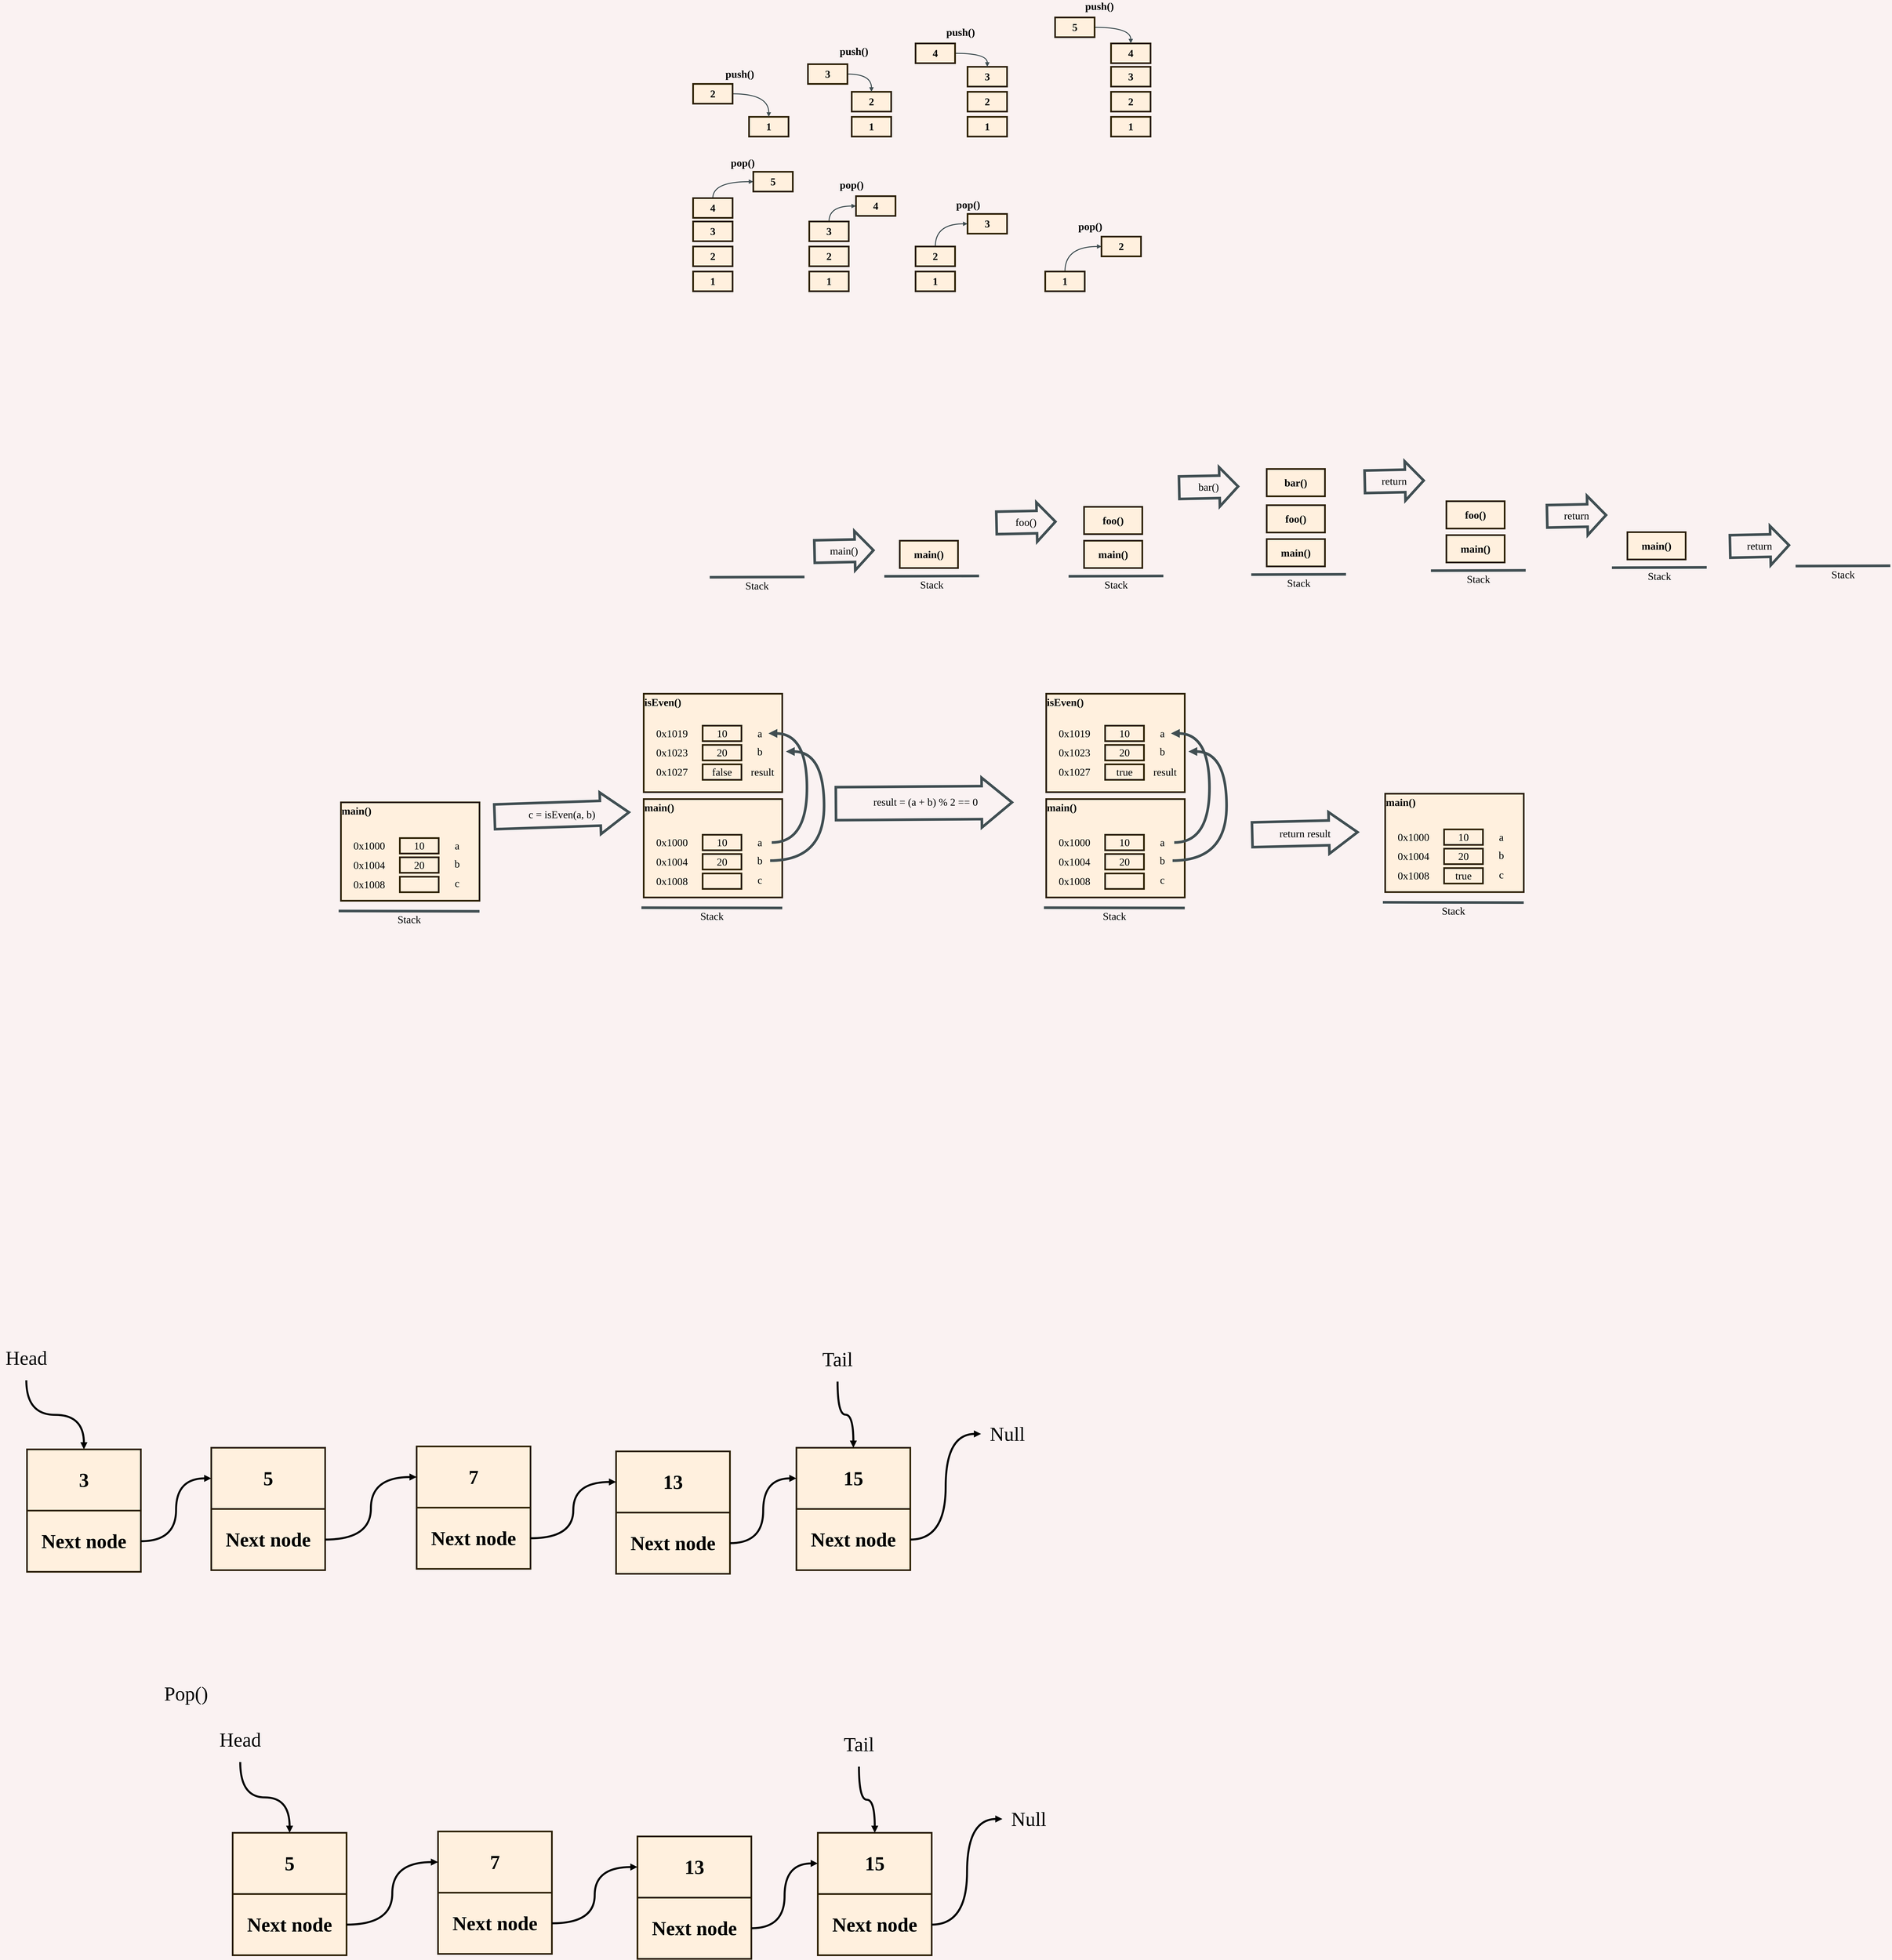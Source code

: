 <mxfile version="20.5.1" type="github">
  <diagram id="hXrJHykNK_w1q5rY7eCk" name="Page-1">
    <mxGraphModel dx="6600" dy="2613" grid="0" gridSize="10" guides="1" tooltips="1" connect="1" arrows="1" fold="1" page="1" pageScale="1" pageWidth="850" pageHeight="1100" background="#FAF2F2" math="0" shadow="0">
      <root>
        <mxCell id="0" />
        <mxCell id="1" parent="0" />
        <mxCell id="pmCEqVnquUUghloOuYzt-1" value="1" style="rounded=0;whiteSpace=wrap;html=1;fillColor=#FFF0DE;strokeColor=#291D00;strokeWidth=5;fontFamily=Lexend Exa;fontSource=https%3A%2F%2Ffonts.googleapis.com%2Fcss%3Ffamily%3DLexend%2BExa;fontSize=32;fontStyle=1" parent="1" vertex="1">
          <mxGeometry x="-654" y="428" width="120" height="60" as="geometry" />
        </mxCell>
        <mxCell id="pmCEqVnquUUghloOuYzt-2" value="1" style="rounded=0;whiteSpace=wrap;html=1;fillColor=#FFF0DE;strokeColor=#291D00;strokeWidth=5;fontFamily=Lexend Exa;fontSource=https%3A%2F%2Ffonts.googleapis.com%2Fcss%3Ffamily%3DLexend%2BExa;fontSize=32;fontStyle=1" parent="1" vertex="1">
          <mxGeometry x="-342" y="428" width="120" height="60" as="geometry" />
        </mxCell>
        <mxCell id="pmCEqVnquUUghloOuYzt-4" style="edgeStyle=orthogonalEdgeStyle;rounded=0;orthogonalLoop=1;jettySize=auto;html=1;exitX=1;exitY=0.5;exitDx=0;exitDy=0;entryX=0.5;entryY=0;entryDx=0;entryDy=0;fontFamily=Lexend Exa;fontSource=https%3A%2F%2Ffonts.googleapis.com%2Fcss%3Ffamily%3DLexend%2BExa;fontSize=32;curved=1;strokeWidth=3;endArrow=block;endFill=1;strokeColor=#404E52;" parent="1" source="pmCEqVnquUUghloOuYzt-3" target="pmCEqVnquUUghloOuYzt-1" edge="1">
          <mxGeometry relative="1" as="geometry" />
        </mxCell>
        <mxCell id="pmCEqVnquUUghloOuYzt-3" value="2" style="rounded=0;whiteSpace=wrap;html=1;fillColor=#FFF0DE;strokeColor=#291D00;strokeWidth=5;fontFamily=Lexend Exa;fontSource=https%3A%2F%2Ffonts.googleapis.com%2Fcss%3Ffamily%3DLexend%2BExa;fontSize=32;fontStyle=1" parent="1" vertex="1">
          <mxGeometry x="-824" y="328" width="120" height="60" as="geometry" />
        </mxCell>
        <mxCell id="pmCEqVnquUUghloOuYzt-5" value="2" style="rounded=0;whiteSpace=wrap;html=1;fillColor=#FFF0DE;strokeColor=#291D00;strokeWidth=5;fontFamily=Lexend Exa;fontSource=https%3A%2F%2Ffonts.googleapis.com%2Fcss%3Ffamily%3DLexend%2BExa;fontSize=32;fontStyle=1" parent="1" vertex="1">
          <mxGeometry x="-342" y="352" width="120" height="60" as="geometry" />
        </mxCell>
        <mxCell id="pmCEqVnquUUghloOuYzt-7" style="edgeStyle=orthogonalEdgeStyle;curved=1;rounded=0;orthogonalLoop=1;jettySize=auto;html=1;exitX=1;exitY=0.5;exitDx=0;exitDy=0;entryX=0.5;entryY=0;entryDx=0;entryDy=0;fontFamily=Lexend Exa;fontSource=https%3A%2F%2Ffonts.googleapis.com%2Fcss%3Ffamily%3DLexend%2BExa;fontSize=32;endArrow=block;endFill=1;strokeColor=#404E52;strokeWidth=3;" parent="1" source="pmCEqVnquUUghloOuYzt-6" target="pmCEqVnquUUghloOuYzt-5" edge="1">
          <mxGeometry relative="1" as="geometry" />
        </mxCell>
        <mxCell id="pmCEqVnquUUghloOuYzt-6" value="3" style="rounded=0;whiteSpace=wrap;html=1;fillColor=#FFF0DE;strokeColor=#291D00;strokeWidth=5;fontFamily=Lexend Exa;fontSource=https%3A%2F%2Ffonts.googleapis.com%2Fcss%3Ffamily%3DLexend%2BExa;fontSize=32;fontStyle=1" parent="1" vertex="1">
          <mxGeometry x="-475" y="268" width="120" height="60" as="geometry" />
        </mxCell>
        <mxCell id="pmCEqVnquUUghloOuYzt-8" value="1" style="rounded=0;whiteSpace=wrap;html=1;fillColor=#FFF0DE;strokeColor=#291D00;strokeWidth=5;fontFamily=Lexend Exa;fontSource=https%3A%2F%2Ffonts.googleapis.com%2Fcss%3Ffamily%3DLexend%2BExa;fontSize=32;fontStyle=1" parent="1" vertex="1">
          <mxGeometry x="10" y="428" width="120" height="60" as="geometry" />
        </mxCell>
        <mxCell id="pmCEqVnquUUghloOuYzt-9" value="2" style="rounded=0;whiteSpace=wrap;html=1;fillColor=#FFF0DE;strokeColor=#291D00;strokeWidth=5;fontFamily=Lexend Exa;fontSource=https%3A%2F%2Ffonts.googleapis.com%2Fcss%3Ffamily%3DLexend%2BExa;fontSize=32;fontStyle=1" parent="1" vertex="1">
          <mxGeometry x="10" y="352" width="120" height="60" as="geometry" />
        </mxCell>
        <mxCell id="pmCEqVnquUUghloOuYzt-10" value="3" style="rounded=0;whiteSpace=wrap;html=1;fillColor=#FFF0DE;strokeColor=#291D00;strokeWidth=5;fontFamily=Lexend Exa;fontSource=https%3A%2F%2Ffonts.googleapis.com%2Fcss%3Ffamily%3DLexend%2BExa;fontSize=32;fontStyle=1" parent="1" vertex="1">
          <mxGeometry x="10" y="276" width="120" height="60" as="geometry" />
        </mxCell>
        <mxCell id="pmCEqVnquUUghloOuYzt-12" style="edgeStyle=orthogonalEdgeStyle;curved=1;rounded=0;orthogonalLoop=1;jettySize=auto;html=1;entryX=0.5;entryY=0;entryDx=0;entryDy=0;fontFamily=Lexend Exa;fontSource=https%3A%2F%2Ffonts.googleapis.com%2Fcss%3Ffamily%3DLexend%2BExa;fontSize=32;endArrow=block;endFill=1;strokeColor=#404E52;strokeWidth=3;" parent="1" source="pmCEqVnquUUghloOuYzt-11" target="pmCEqVnquUUghloOuYzt-10" edge="1">
          <mxGeometry relative="1" as="geometry" />
        </mxCell>
        <mxCell id="pmCEqVnquUUghloOuYzt-11" value="4" style="rounded=0;whiteSpace=wrap;html=1;fillColor=#FFF0DE;strokeColor=#291D00;strokeWidth=5;fontFamily=Lexend Exa;fontSource=https%3A%2F%2Ffonts.googleapis.com%2Fcss%3Ffamily%3DLexend%2BExa;fontSize=32;fontStyle=1" parent="1" vertex="1">
          <mxGeometry x="-148" y="205" width="120" height="60" as="geometry" />
        </mxCell>
        <mxCell id="pmCEqVnquUUghloOuYzt-13" value="1" style="rounded=0;whiteSpace=wrap;html=1;fillColor=#FFF0DE;strokeColor=#291D00;strokeWidth=5;fontFamily=Lexend Exa;fontSource=https%3A%2F%2Ffonts.googleapis.com%2Fcss%3Ffamily%3DLexend%2BExa;fontSize=32;fontStyle=1" parent="1" vertex="1">
          <mxGeometry x="446" y="428" width="120" height="60" as="geometry" />
        </mxCell>
        <mxCell id="pmCEqVnquUUghloOuYzt-14" value="2" style="rounded=0;whiteSpace=wrap;html=1;fillColor=#FFF0DE;strokeColor=#291D00;strokeWidth=5;fontFamily=Lexend Exa;fontSource=https%3A%2F%2Ffonts.googleapis.com%2Fcss%3Ffamily%3DLexend%2BExa;fontSize=32;fontStyle=1" parent="1" vertex="1">
          <mxGeometry x="446" y="352" width="120" height="60" as="geometry" />
        </mxCell>
        <mxCell id="pmCEqVnquUUghloOuYzt-15" value="3" style="rounded=0;whiteSpace=wrap;html=1;fillColor=#FFF0DE;strokeColor=#291D00;strokeWidth=5;fontFamily=Lexend Exa;fontSource=https%3A%2F%2Ffonts.googleapis.com%2Fcss%3Ffamily%3DLexend%2BExa;fontSize=32;fontStyle=1" parent="1" vertex="1">
          <mxGeometry x="446" y="276" width="120" height="60" as="geometry" />
        </mxCell>
        <mxCell id="pmCEqVnquUUghloOuYzt-16" value="4" style="rounded=0;whiteSpace=wrap;html=1;fillColor=#FFF0DE;strokeColor=#291D00;strokeWidth=5;fontFamily=Lexend Exa;fontSource=https%3A%2F%2Ffonts.googleapis.com%2Fcss%3Ffamily%3DLexend%2BExa;fontSize=32;fontStyle=1" parent="1" vertex="1">
          <mxGeometry x="446" y="205" width="120" height="60" as="geometry" />
        </mxCell>
        <mxCell id="pmCEqVnquUUghloOuYzt-18" style="edgeStyle=orthogonalEdgeStyle;curved=1;rounded=0;orthogonalLoop=1;jettySize=auto;html=1;entryX=0.5;entryY=0;entryDx=0;entryDy=0;fontFamily=Lexend Exa;fontSource=https%3A%2F%2Ffonts.googleapis.com%2Fcss%3Ffamily%3DLexend%2BExa;fontSize=32;endArrow=block;endFill=1;strokeColor=#404E52;strokeWidth=3;" parent="1" source="pmCEqVnquUUghloOuYzt-17" target="pmCEqVnquUUghloOuYzt-16" edge="1">
          <mxGeometry relative="1" as="geometry" />
        </mxCell>
        <mxCell id="pmCEqVnquUUghloOuYzt-17" value="5" style="rounded=0;whiteSpace=wrap;html=1;fillColor=#FFF0DE;strokeColor=#291D00;strokeWidth=5;fontFamily=Lexend Exa;fontSource=https%3A%2F%2Ffonts.googleapis.com%2Fcss%3Ffamily%3DLexend%2BExa;fontSize=32;fontStyle=1" parent="1" vertex="1">
          <mxGeometry x="276" y="126" width="120" height="60" as="geometry" />
        </mxCell>
        <mxCell id="pmCEqVnquUUghloOuYzt-19" value="push()" style="text;html=1;strokeColor=none;fillColor=none;align=center;verticalAlign=middle;whiteSpace=wrap;rounded=0;fontFamily=Lexend Exa;fontSource=https%3A%2F%2Ffonts.googleapis.com%2Fcss%3Ffamily%3DLexend%2BExa;fontSize=32;fontStyle=1" parent="1" vertex="1">
          <mxGeometry x="-759" y="283" width="154" height="30" as="geometry" />
        </mxCell>
        <mxCell id="pmCEqVnquUUghloOuYzt-20" value="push()" style="text;html=1;strokeColor=none;fillColor=none;align=center;verticalAlign=middle;whiteSpace=wrap;rounded=0;fontFamily=Lexend Exa;fontSource=https%3A%2F%2Ffonts.googleapis.com%2Fcss%3Ffamily%3DLexend%2BExa;fontSize=32;fontStyle=1" parent="1" vertex="1">
          <mxGeometry x="-412" y="214" width="154" height="30" as="geometry" />
        </mxCell>
        <mxCell id="pmCEqVnquUUghloOuYzt-21" value="push()" style="text;html=1;strokeColor=none;fillColor=none;align=center;verticalAlign=middle;whiteSpace=wrap;rounded=0;fontFamily=Lexend Exa;fontSource=https%3A%2F%2Ffonts.googleapis.com%2Fcss%3Ffamily%3DLexend%2BExa;fontSize=32;fontStyle=1" parent="1" vertex="1">
          <mxGeometry x="-88" y="156" width="154" height="30" as="geometry" />
        </mxCell>
        <mxCell id="pmCEqVnquUUghloOuYzt-22" value="push()" style="text;html=1;strokeColor=none;fillColor=none;align=center;verticalAlign=middle;whiteSpace=wrap;rounded=0;fontFamily=Lexend Exa;fontSource=https%3A%2F%2Ffonts.googleapis.com%2Fcss%3Ffamily%3DLexend%2BExa;fontSize=32;fontStyle=1" parent="1" vertex="1">
          <mxGeometry x="334" y="77" width="154" height="30" as="geometry" />
        </mxCell>
        <mxCell id="pmCEqVnquUUghloOuYzt-45" value="1" style="rounded=0;whiteSpace=wrap;html=1;fillColor=#FFF0DE;strokeColor=#291D00;strokeWidth=5;fontFamily=Lexend Exa;fontSource=https%3A%2F%2Ffonts.googleapis.com%2Fcss%3Ffamily%3DLexend%2BExa;fontSize=32;fontStyle=1" parent="1" vertex="1">
          <mxGeometry x="-824" y="898" width="120" height="60" as="geometry" />
        </mxCell>
        <mxCell id="pmCEqVnquUUghloOuYzt-46" value="2" style="rounded=0;whiteSpace=wrap;html=1;fillColor=#FFF0DE;strokeColor=#291D00;strokeWidth=5;fontFamily=Lexend Exa;fontSource=https%3A%2F%2Ffonts.googleapis.com%2Fcss%3Ffamily%3DLexend%2BExa;fontSize=32;fontStyle=1" parent="1" vertex="1">
          <mxGeometry x="-824" y="822" width="120" height="60" as="geometry" />
        </mxCell>
        <mxCell id="pmCEqVnquUUghloOuYzt-47" value="3" style="rounded=0;whiteSpace=wrap;html=1;fillColor=#FFF0DE;strokeColor=#291D00;strokeWidth=5;fontFamily=Lexend Exa;fontSource=https%3A%2F%2Ffonts.googleapis.com%2Fcss%3Ffamily%3DLexend%2BExa;fontSize=32;fontStyle=1" parent="1" vertex="1">
          <mxGeometry x="-824" y="746" width="120" height="60" as="geometry" />
        </mxCell>
        <mxCell id="pmCEqVnquUUghloOuYzt-51" style="edgeStyle=orthogonalEdgeStyle;curved=1;rounded=0;orthogonalLoop=1;jettySize=auto;html=1;entryX=0;entryY=0.5;entryDx=0;entryDy=0;fontFamily=Lexend Exa;fontSource=https%3A%2F%2Ffonts.googleapis.com%2Fcss%3Ffamily%3DLexend%2BExa;fontSize=32;endArrow=block;endFill=1;strokeColor=#404E52;strokeWidth=3;exitX=0.5;exitY=0;exitDx=0;exitDy=0;" parent="1" source="pmCEqVnquUUghloOuYzt-48" target="pmCEqVnquUUghloOuYzt-50" edge="1">
          <mxGeometry relative="1" as="geometry" />
        </mxCell>
        <mxCell id="pmCEqVnquUUghloOuYzt-48" value="4" style="rounded=0;whiteSpace=wrap;html=1;fillColor=#FFF0DE;strokeColor=#291D00;strokeWidth=5;fontFamily=Lexend Exa;fontSource=https%3A%2F%2Ffonts.googleapis.com%2Fcss%3Ffamily%3DLexend%2BExa;fontSize=32;fontStyle=1" parent="1" vertex="1">
          <mxGeometry x="-824" y="675" width="120" height="60" as="geometry" />
        </mxCell>
        <mxCell id="pmCEqVnquUUghloOuYzt-50" value="5" style="rounded=0;whiteSpace=wrap;html=1;fillColor=#FFF0DE;strokeColor=#291D00;strokeWidth=5;fontFamily=Lexend Exa;fontSource=https%3A%2F%2Ffonts.googleapis.com%2Fcss%3Ffamily%3DLexend%2BExa;fontSize=32;fontStyle=1" parent="1" vertex="1">
          <mxGeometry x="-641" y="595" width="120" height="60" as="geometry" />
        </mxCell>
        <mxCell id="pmCEqVnquUUghloOuYzt-52" value="1" style="rounded=0;whiteSpace=wrap;html=1;fillColor=#FFF0DE;strokeColor=#291D00;strokeWidth=5;fontFamily=Lexend Exa;fontSource=https%3A%2F%2Ffonts.googleapis.com%2Fcss%3Ffamily%3DLexend%2BExa;fontSize=32;fontStyle=1" parent="1" vertex="1">
          <mxGeometry x="-471" y="898" width="120" height="60" as="geometry" />
        </mxCell>
        <mxCell id="pmCEqVnquUUghloOuYzt-53" value="2" style="rounded=0;whiteSpace=wrap;html=1;fillColor=#FFF0DE;strokeColor=#291D00;strokeWidth=5;fontFamily=Lexend Exa;fontSource=https%3A%2F%2Ffonts.googleapis.com%2Fcss%3Ffamily%3DLexend%2BExa;fontSize=32;fontStyle=1" parent="1" vertex="1">
          <mxGeometry x="-471" y="822" width="120" height="60" as="geometry" />
        </mxCell>
        <mxCell id="pmCEqVnquUUghloOuYzt-56" style="edgeStyle=orthogonalEdgeStyle;curved=1;rounded=0;orthogonalLoop=1;jettySize=auto;html=1;entryX=0;entryY=0.5;entryDx=0;entryDy=0;fontFamily=Lexend Exa;fontSource=https%3A%2F%2Ffonts.googleapis.com%2Fcss%3Ffamily%3DLexend%2BExa;fontSize=32;endArrow=block;endFill=1;strokeColor=#404E52;strokeWidth=3;exitX=0.5;exitY=0;exitDx=0;exitDy=0;" parent="1" source="pmCEqVnquUUghloOuYzt-54" target="pmCEqVnquUUghloOuYzt-55" edge="1">
          <mxGeometry relative="1" as="geometry" />
        </mxCell>
        <mxCell id="pmCEqVnquUUghloOuYzt-54" value="3" style="rounded=0;whiteSpace=wrap;html=1;fillColor=#FFF0DE;strokeColor=#291D00;strokeWidth=5;fontFamily=Lexend Exa;fontSource=https%3A%2F%2Ffonts.googleapis.com%2Fcss%3Ffamily%3DLexend%2BExa;fontSize=32;fontStyle=1" parent="1" vertex="1">
          <mxGeometry x="-471" y="746" width="120" height="60" as="geometry" />
        </mxCell>
        <mxCell id="pmCEqVnquUUghloOuYzt-55" value="4" style="rounded=0;whiteSpace=wrap;html=1;fillColor=#FFF0DE;strokeColor=#291D00;strokeWidth=5;fontFamily=Lexend Exa;fontSource=https%3A%2F%2Ffonts.googleapis.com%2Fcss%3Ffamily%3DLexend%2BExa;fontSize=32;fontStyle=1" parent="1" vertex="1">
          <mxGeometry x="-329" y="669" width="120" height="60" as="geometry" />
        </mxCell>
        <mxCell id="pmCEqVnquUUghloOuYzt-58" value="1" style="rounded=0;whiteSpace=wrap;html=1;fillColor=#FFF0DE;strokeColor=#291D00;strokeWidth=5;fontFamily=Lexend Exa;fontSource=https%3A%2F%2Ffonts.googleapis.com%2Fcss%3Ffamily%3DLexend%2BExa;fontSize=32;fontStyle=1" parent="1" vertex="1">
          <mxGeometry x="-148" y="898" width="120" height="60" as="geometry" />
        </mxCell>
        <mxCell id="pmCEqVnquUUghloOuYzt-61" style="edgeStyle=orthogonalEdgeStyle;curved=1;rounded=0;orthogonalLoop=1;jettySize=auto;html=1;entryX=0;entryY=0.5;entryDx=0;entryDy=0;fontFamily=Lexend Exa;fontSource=https%3A%2F%2Ffonts.googleapis.com%2Fcss%3Ffamily%3DLexend%2BExa;fontSize=32;endArrow=block;endFill=1;strokeColor=#404E52;strokeWidth=3;exitX=0.5;exitY=0;exitDx=0;exitDy=0;" parent="1" source="pmCEqVnquUUghloOuYzt-59" target="pmCEqVnquUUghloOuYzt-60" edge="1">
          <mxGeometry relative="1" as="geometry" />
        </mxCell>
        <mxCell id="pmCEqVnquUUghloOuYzt-59" value="2" style="rounded=0;whiteSpace=wrap;html=1;fillColor=#FFF0DE;strokeColor=#291D00;strokeWidth=5;fontFamily=Lexend Exa;fontSource=https%3A%2F%2Ffonts.googleapis.com%2Fcss%3Ffamily%3DLexend%2BExa;fontSize=32;fontStyle=1" parent="1" vertex="1">
          <mxGeometry x="-148" y="822" width="120" height="60" as="geometry" />
        </mxCell>
        <mxCell id="pmCEqVnquUUghloOuYzt-60" value="3" style="rounded=0;whiteSpace=wrap;html=1;fillColor=#FFF0DE;strokeColor=#291D00;strokeWidth=5;fontFamily=Lexend Exa;fontSource=https%3A%2F%2Ffonts.googleapis.com%2Fcss%3Ffamily%3DLexend%2BExa;fontSize=32;fontStyle=1" parent="1" vertex="1">
          <mxGeometry x="10" y="723" width="120" height="60" as="geometry" />
        </mxCell>
        <mxCell id="pmCEqVnquUUghloOuYzt-64" style="edgeStyle=orthogonalEdgeStyle;curved=1;rounded=0;orthogonalLoop=1;jettySize=auto;html=1;entryX=0;entryY=0.5;entryDx=0;entryDy=0;fontFamily=Lexend Exa;fontSource=https%3A%2F%2Ffonts.googleapis.com%2Fcss%3Ffamily%3DLexend%2BExa;fontSize=32;endArrow=block;endFill=1;strokeColor=#404E52;strokeWidth=3;exitX=0.5;exitY=0;exitDx=0;exitDy=0;" parent="1" source="pmCEqVnquUUghloOuYzt-62" target="pmCEqVnquUUghloOuYzt-63" edge="1">
          <mxGeometry relative="1" as="geometry" />
        </mxCell>
        <mxCell id="pmCEqVnquUUghloOuYzt-62" value="1" style="rounded=0;whiteSpace=wrap;html=1;fillColor=#FFF0DE;strokeColor=#291D00;strokeWidth=5;fontFamily=Lexend Exa;fontSource=https%3A%2F%2Ffonts.googleapis.com%2Fcss%3Ffamily%3DLexend%2BExa;fontSize=32;fontStyle=1" parent="1" vertex="1">
          <mxGeometry x="246" y="898" width="120" height="60" as="geometry" />
        </mxCell>
        <mxCell id="pmCEqVnquUUghloOuYzt-63" value="2" style="rounded=0;whiteSpace=wrap;html=1;fillColor=#FFF0DE;strokeColor=#291D00;strokeWidth=5;fontFamily=Lexend Exa;fontSource=https%3A%2F%2Ffonts.googleapis.com%2Fcss%3Ffamily%3DLexend%2BExa;fontSize=32;fontStyle=1" parent="1" vertex="1">
          <mxGeometry x="417" y="792" width="120" height="60" as="geometry" />
        </mxCell>
        <mxCell id="pmCEqVnquUUghloOuYzt-65" value="pop()" style="text;html=1;strokeColor=none;fillColor=none;align=center;verticalAlign=middle;whiteSpace=wrap;rounded=0;fontFamily=Lexend Exa;fontSource=https%3A%2F%2Ffonts.googleapis.com%2Fcss%3Ffamily%3DLexend%2BExa;fontSize=32;fontStyle=1" parent="1" vertex="1">
          <mxGeometry x="-750" y="553" width="154" height="30" as="geometry" />
        </mxCell>
        <mxCell id="pmCEqVnquUUghloOuYzt-66" value="pop()" style="text;html=1;strokeColor=none;fillColor=none;align=center;verticalAlign=middle;whiteSpace=wrap;rounded=0;fontFamily=Lexend Exa;fontSource=https%3A%2F%2Ffonts.googleapis.com%2Fcss%3Ffamily%3DLexend%2BExa;fontSize=32;fontStyle=1" parent="1" vertex="1">
          <mxGeometry x="-419" y="620" width="154" height="30" as="geometry" />
        </mxCell>
        <mxCell id="pmCEqVnquUUghloOuYzt-67" value="pop()" style="text;html=1;strokeColor=none;fillColor=none;align=center;verticalAlign=middle;whiteSpace=wrap;rounded=0;fontFamily=Lexend Exa;fontSource=https%3A%2F%2Ffonts.googleapis.com%2Fcss%3Ffamily%3DLexend%2BExa;fontSize=32;fontStyle=1" parent="1" vertex="1">
          <mxGeometry x="-65" y="680" width="154" height="30" as="geometry" />
        </mxCell>
        <mxCell id="pmCEqVnquUUghloOuYzt-68" value="pop()" style="text;html=1;strokeColor=none;fillColor=none;align=center;verticalAlign=middle;whiteSpace=wrap;rounded=0;fontFamily=Lexend Exa;fontSource=https%3A%2F%2Ffonts.googleapis.com%2Fcss%3Ffamily%3DLexend%2BExa;fontSize=32;fontStyle=1" parent="1" vertex="1">
          <mxGeometry x="306" y="746" width="154" height="30" as="geometry" />
        </mxCell>
        <mxCell id="pmCEqVnquUUghloOuYzt-69" value="main()" style="rounded=0;whiteSpace=wrap;html=1;fillColor=#FFF0DE;strokeColor=#291D00;strokeWidth=5;fontFamily=Lexend Exa;fontSource=https%3A%2F%2Ffonts.googleapis.com%2Fcss%3Ffamily%3DLexend%2BExa;fontSize=32;fontStyle=1" parent="1" vertex="1">
          <mxGeometry x="-196" y="1716" width="177" height="83" as="geometry" />
        </mxCell>
        <mxCell id="pmCEqVnquUUghloOuYzt-70" value="Stack" style="endArrow=none;html=1;rounded=0;fontFamily=Lexend Exa;fontSource=https%3A%2F%2Ffonts.googleapis.com%2Fcss%3Ffamily%3DLexend%2BExa;fontSize=32;strokeColor=#404E52;strokeWidth=8;curved=1;labelBackgroundColor=none;verticalAlign=top;" parent="1" edge="1">
          <mxGeometry width="50" height="50" relative="1" as="geometry">
            <mxPoint x="-773.5" y="1827" as="sourcePoint" />
            <mxPoint x="-485.5" y="1826" as="targetPoint" />
          </mxGeometry>
        </mxCell>
        <mxCell id="pmCEqVnquUUghloOuYzt-71" value="Stack" style="endArrow=none;html=1;rounded=0;fontFamily=Lexend Exa;fontSource=https%3A%2F%2Ffonts.googleapis.com%2Fcss%3Ffamily%3DLexend%2BExa;fontSize=32;strokeColor=#404E52;strokeWidth=8;curved=1;labelBackgroundColor=none;verticalAlign=top;" parent="1" edge="1">
          <mxGeometry width="50" height="50" relative="1" as="geometry">
            <mxPoint x="-243" y="1824" as="sourcePoint" />
            <mxPoint x="45" y="1823" as="targetPoint" />
          </mxGeometry>
        </mxCell>
        <mxCell id="pmCEqVnquUUghloOuYzt-72" value="main()" style="shape=flexArrow;endArrow=classic;html=1;rounded=0;labelBackgroundColor=none;fontFamily=Lexend Exa;fontSource=https%3A%2F%2Ffonts.googleapis.com%2Fcss%3Ffamily%3DLexend%2BExa;fontSize=32;strokeColor=#404E52;strokeWidth=8;curved=1;endWidth=42.857;endSize=16.2;width=61.429;" parent="1" edge="1">
          <mxGeometry width="50" height="50" relative="1" as="geometry">
            <mxPoint x="-459" y="1749" as="sourcePoint" />
            <mxPoint x="-272" y="1745" as="targetPoint" />
          </mxGeometry>
        </mxCell>
        <mxCell id="pmCEqVnquUUghloOuYzt-73" value="main()" style="rounded=0;whiteSpace=wrap;html=1;fillColor=#FFF0DE;strokeColor=#291D00;strokeWidth=5;fontFamily=Lexend Exa;fontSource=https%3A%2F%2Ffonts.googleapis.com%2Fcss%3Ffamily%3DLexend%2BExa;fontSize=32;fontStyle=1" parent="1" vertex="1">
          <mxGeometry x="364" y="1716" width="177" height="83" as="geometry" />
        </mxCell>
        <mxCell id="pmCEqVnquUUghloOuYzt-74" value="Stack" style="endArrow=none;html=1;rounded=0;fontFamily=Lexend Exa;fontSource=https%3A%2F%2Ffonts.googleapis.com%2Fcss%3Ffamily%3DLexend%2BExa;fontSize=32;strokeColor=#404E52;strokeWidth=8;curved=1;labelBackgroundColor=none;verticalAlign=top;" parent="1" edge="1">
          <mxGeometry width="50" height="50" relative="1" as="geometry">
            <mxPoint x="317" y="1824" as="sourcePoint" />
            <mxPoint x="605" y="1823" as="targetPoint" />
          </mxGeometry>
        </mxCell>
        <mxCell id="pmCEqVnquUUghloOuYzt-75" value="foo()" style="shape=flexArrow;endArrow=classic;html=1;rounded=0;labelBackgroundColor=none;fontFamily=Lexend Exa;fontSource=https%3A%2F%2Ffonts.googleapis.com%2Fcss%3Ffamily%3DLexend%2BExa;fontSize=32;strokeColor=#404E52;strokeWidth=8;curved=1;endWidth=42.857;endSize=16.2;width=61.429;" parent="1" edge="1">
          <mxGeometry width="50" height="50" relative="1" as="geometry">
            <mxPoint x="94" y="1662" as="sourcePoint" />
            <mxPoint x="281" y="1658" as="targetPoint" />
          </mxGeometry>
        </mxCell>
        <mxCell id="pmCEqVnquUUghloOuYzt-76" value="foo()" style="rounded=0;whiteSpace=wrap;html=1;fillColor=#FFF0DE;strokeColor=#291D00;strokeWidth=5;fontFamily=Lexend Exa;fontSource=https%3A%2F%2Ffonts.googleapis.com%2Fcss%3Ffamily%3DLexend%2BExa;fontSize=32;fontStyle=1" parent="1" vertex="1">
          <mxGeometry x="364" y="1613" width="177" height="83" as="geometry" />
        </mxCell>
        <mxCell id="pmCEqVnquUUghloOuYzt-77" value="main()" style="rounded=0;whiteSpace=wrap;html=1;fillColor=#FFF0DE;strokeColor=#291D00;strokeWidth=5;fontFamily=Lexend Exa;fontSource=https%3A%2F%2Ffonts.googleapis.com%2Fcss%3Ffamily%3DLexend%2BExa;fontSize=32;fontStyle=1" parent="1" vertex="1">
          <mxGeometry x="919" y="1711" width="177" height="83" as="geometry" />
        </mxCell>
        <mxCell id="pmCEqVnquUUghloOuYzt-78" value="Stack" style="endArrow=none;html=1;rounded=0;fontFamily=Lexend Exa;fontSource=https%3A%2F%2Ffonts.googleapis.com%2Fcss%3Ffamily%3DLexend%2BExa;fontSize=32;strokeColor=#404E52;strokeWidth=8;curved=1;labelBackgroundColor=none;verticalAlign=top;" parent="1" edge="1">
          <mxGeometry width="50" height="50" relative="1" as="geometry">
            <mxPoint x="872" y="1819" as="sourcePoint" />
            <mxPoint x="1160" y="1818" as="targetPoint" />
          </mxGeometry>
        </mxCell>
        <mxCell id="pmCEqVnquUUghloOuYzt-79" value="bar()" style="shape=flexArrow;endArrow=classic;html=1;rounded=0;labelBackgroundColor=none;fontFamily=Lexend Exa;fontSource=https%3A%2F%2Ffonts.googleapis.com%2Fcss%3Ffamily%3DLexend%2BExa;fontSize=32;strokeColor=#404E52;strokeWidth=8;curved=1;endWidth=42.857;endSize=16.2;width=61.429;" parent="1" edge="1">
          <mxGeometry width="50" height="50" relative="1" as="geometry">
            <mxPoint x="649" y="1555" as="sourcePoint" />
            <mxPoint x="836" y="1551" as="targetPoint" />
          </mxGeometry>
        </mxCell>
        <mxCell id="pmCEqVnquUUghloOuYzt-80" value="foo()" style="rounded=0;whiteSpace=wrap;html=1;fillColor=#FFF0DE;strokeColor=#291D00;strokeWidth=5;fontFamily=Lexend Exa;fontSource=https%3A%2F%2Ffonts.googleapis.com%2Fcss%3Ffamily%3DLexend%2BExa;fontSize=32;fontStyle=1" parent="1" vertex="1">
          <mxGeometry x="919" y="1608" width="177" height="83" as="geometry" />
        </mxCell>
        <mxCell id="pmCEqVnquUUghloOuYzt-81" value="bar()" style="rounded=0;whiteSpace=wrap;html=1;fillColor=#FFF0DE;strokeColor=#291D00;strokeWidth=5;fontFamily=Lexend Exa;fontSource=https%3A%2F%2Ffonts.googleapis.com%2Fcss%3Ffamily%3DLexend%2BExa;fontSize=32;fontStyle=1" parent="1" vertex="1">
          <mxGeometry x="919" y="1498" width="177" height="83" as="geometry" />
        </mxCell>
        <mxCell id="pmCEqVnquUUghloOuYzt-82" value="main()" style="rounded=0;whiteSpace=wrap;html=1;fillColor=#FFF0DE;strokeColor=#291D00;strokeWidth=5;fontFamily=Lexend Exa;fontSource=https%3A%2F%2Ffonts.googleapis.com%2Fcss%3Ffamily%3DLexend%2BExa;fontSize=32;fontStyle=1" parent="1" vertex="1">
          <mxGeometry x="1465" y="1699" width="177" height="83" as="geometry" />
        </mxCell>
        <mxCell id="pmCEqVnquUUghloOuYzt-83" value="Stack" style="endArrow=none;html=1;rounded=0;fontFamily=Lexend Exa;fontSource=https%3A%2F%2Ffonts.googleapis.com%2Fcss%3Ffamily%3DLexend%2BExa;fontSize=32;strokeColor=#404E52;strokeWidth=8;curved=1;labelBackgroundColor=none;verticalAlign=top;" parent="1" edge="1">
          <mxGeometry width="50" height="50" relative="1" as="geometry">
            <mxPoint x="1418" y="1807" as="sourcePoint" />
            <mxPoint x="1706" y="1806" as="targetPoint" />
          </mxGeometry>
        </mxCell>
        <mxCell id="pmCEqVnquUUghloOuYzt-84" value="return" style="shape=flexArrow;endArrow=classic;html=1;rounded=0;labelBackgroundColor=none;fontFamily=Lexend Exa;fontSource=https%3A%2F%2Ffonts.googleapis.com%2Fcss%3Ffamily%3DLexend%2BExa;fontSize=32;strokeColor=#404E52;strokeWidth=8;curved=1;endWidth=42.857;endSize=16.2;width=61.429;" parent="1" edge="1">
          <mxGeometry width="50" height="50" relative="1" as="geometry">
            <mxPoint x="1213" y="1537" as="sourcePoint" />
            <mxPoint x="1400" y="1533" as="targetPoint" />
          </mxGeometry>
        </mxCell>
        <mxCell id="pmCEqVnquUUghloOuYzt-85" value="foo()" style="rounded=0;whiteSpace=wrap;html=1;fillColor=#FFF0DE;strokeColor=#291D00;strokeWidth=5;fontFamily=Lexend Exa;fontSource=https%3A%2F%2Ffonts.googleapis.com%2Fcss%3Ffamily%3DLexend%2BExa;fontSize=32;fontStyle=1" parent="1" vertex="1">
          <mxGeometry x="1465" y="1596" width="177" height="83" as="geometry" />
        </mxCell>
        <mxCell id="pmCEqVnquUUghloOuYzt-87" value="main()" style="rounded=0;whiteSpace=wrap;html=1;fillColor=#FFF0DE;strokeColor=#291D00;strokeWidth=5;fontFamily=Lexend Exa;fontSource=https%3A%2F%2Ffonts.googleapis.com%2Fcss%3Ffamily%3DLexend%2BExa;fontSize=32;fontStyle=1" parent="1" vertex="1">
          <mxGeometry x="2015" y="1690" width="177" height="83" as="geometry" />
        </mxCell>
        <mxCell id="pmCEqVnquUUghloOuYzt-88" value="Stack" style="endArrow=none;html=1;rounded=0;fontFamily=Lexend Exa;fontSource=https%3A%2F%2Ffonts.googleapis.com%2Fcss%3Ffamily%3DLexend%2BExa;fontSize=32;strokeColor=#404E52;strokeWidth=8;curved=1;labelBackgroundColor=none;verticalAlign=top;" parent="1" edge="1">
          <mxGeometry width="50" height="50" relative="1" as="geometry">
            <mxPoint x="1968" y="1798" as="sourcePoint" />
            <mxPoint x="2256" y="1797" as="targetPoint" />
          </mxGeometry>
        </mxCell>
        <mxCell id="pmCEqVnquUUghloOuYzt-89" value="return" style="shape=flexArrow;endArrow=classic;html=1;rounded=0;labelBackgroundColor=none;fontFamily=Lexend Exa;fontSource=https%3A%2F%2Ffonts.googleapis.com%2Fcss%3Ffamily%3DLexend%2BExa;fontSize=32;strokeColor=#404E52;strokeWidth=8;curved=1;endWidth=42.857;endSize=16.2;width=61.429;" parent="1" edge="1">
          <mxGeometry width="50" height="50" relative="1" as="geometry">
            <mxPoint x="1767" y="1642" as="sourcePoint" />
            <mxPoint x="1954" y="1638" as="targetPoint" />
          </mxGeometry>
        </mxCell>
        <mxCell id="pmCEqVnquUUghloOuYzt-92" value="Stack" style="endArrow=none;html=1;rounded=0;fontFamily=Lexend Exa;fontSource=https%3A%2F%2Ffonts.googleapis.com%2Fcss%3Ffamily%3DLexend%2BExa;fontSize=32;strokeColor=#404E52;strokeWidth=8;curved=1;labelBackgroundColor=none;verticalAlign=top;" parent="1" edge="1">
          <mxGeometry width="50" height="50" relative="1" as="geometry">
            <mxPoint x="2526" y="1793" as="sourcePoint" />
            <mxPoint x="2814" y="1792" as="targetPoint" />
          </mxGeometry>
        </mxCell>
        <mxCell id="pmCEqVnquUUghloOuYzt-93" value="return" style="shape=flexArrow;endArrow=classic;html=1;rounded=0;labelBackgroundColor=none;fontFamily=Lexend Exa;fontSource=https%3A%2F%2Ffonts.googleapis.com%2Fcss%3Ffamily%3DLexend%2BExa;fontSize=32;strokeColor=#404E52;strokeWidth=8;curved=1;endWidth=42.857;endSize=16.2;width=61.429;" parent="1" edge="1">
          <mxGeometry width="50" height="50" relative="1" as="geometry">
            <mxPoint x="2323" y="1733.5" as="sourcePoint" />
            <mxPoint x="2510" y="1729.5" as="targetPoint" />
          </mxGeometry>
        </mxCell>
        <mxCell id="pmCEqVnquUUghloOuYzt-94" value="main()" style="rounded=0;whiteSpace=wrap;html=1;fillColor=#FFF0DE;strokeColor=#291D00;strokeWidth=5;fontFamily=Lexend Exa;fontSource=https%3A%2F%2Ffonts.googleapis.com%2Fcss%3Ffamily%3DLexend%2BExa;fontSize=32;fontStyle=1;verticalAlign=top;align=left;" parent="1" vertex="1">
          <mxGeometry x="-974" y="2501" width="421" height="299" as="geometry" />
        </mxCell>
        <mxCell id="pmCEqVnquUUghloOuYzt-95" value="Stack" style="endArrow=none;html=1;rounded=0;fontFamily=Lexend Exa;fontSource=https%3A%2F%2Ffonts.googleapis.com%2Fcss%3Ffamily%3DLexend%2BExa;fontSize=32;strokeColor=#404E52;strokeWidth=8;curved=1;labelBackgroundColor=none;verticalAlign=top;" parent="1" edge="1">
          <mxGeometry width="50" height="50" relative="1" as="geometry">
            <mxPoint x="-981" y="2831" as="sourcePoint" />
            <mxPoint x="-553" y="2832" as="targetPoint" />
          </mxGeometry>
        </mxCell>
        <mxCell id="pmCEqVnquUUghloOuYzt-96" value="0x1000" style="text;html=1;strokeColor=none;fillColor=none;align=center;verticalAlign=middle;whiteSpace=wrap;rounded=0;fontFamily=Lexend Exa;fontSource=https%3A%2F%2Ffonts.googleapis.com%2Fcss%3Ffamily%3DLexend%2BExa;fontSize=32;" parent="1" vertex="1">
          <mxGeometry x="-967" y="2618" width="158" height="30" as="geometry" />
        </mxCell>
        <mxCell id="pmCEqVnquUUghloOuYzt-97" value="0x1004" style="text;html=1;strokeColor=none;fillColor=none;align=center;verticalAlign=middle;whiteSpace=wrap;rounded=0;fontFamily=Lexend Exa;fontSource=https%3A%2F%2Ffonts.googleapis.com%2Fcss%3Ffamily%3DLexend%2BExa;fontSize=32;" parent="1" vertex="1">
          <mxGeometry x="-967" y="2676.5" width="158" height="30" as="geometry" />
        </mxCell>
        <mxCell id="pmCEqVnquUUghloOuYzt-98" value="10" style="rounded=0;whiteSpace=wrap;html=1;fontFamily=Lexend Exa;fontSource=https%3A%2F%2Ffonts.googleapis.com%2Fcss%3Ffamily%3DLexend%2BExa;fontSize=32;strokeColor=#291D00;strokeWidth=5;fillColor=#FFF0DE;" parent="1" vertex="1">
          <mxGeometry x="-795" y="2609.5" width="118" height="47" as="geometry" />
        </mxCell>
        <mxCell id="pmCEqVnquUUghloOuYzt-99" value="a" style="text;html=1;strokeColor=none;fillColor=none;align=center;verticalAlign=middle;whiteSpace=wrap;rounded=0;fontFamily=Lexend Exa;fontSource=https%3A%2F%2Ffonts.googleapis.com%2Fcss%3Ffamily%3DLexend%2BExa;fontSize=32;" parent="1" vertex="1">
          <mxGeometry x="-657" y="2618" width="72" height="30" as="geometry" />
        </mxCell>
        <mxCell id="pmCEqVnquUUghloOuYzt-100" value="20" style="rounded=0;whiteSpace=wrap;html=1;fontFamily=Lexend Exa;fontSource=https%3A%2F%2Ffonts.googleapis.com%2Fcss%3Ffamily%3DLexend%2BExa;fontSize=32;strokeColor=#291D00;strokeWidth=5;fillColor=#FFF0DE;" parent="1" vertex="1">
          <mxGeometry x="-795" y="2668" width="118" height="47" as="geometry" />
        </mxCell>
        <mxCell id="pmCEqVnquUUghloOuYzt-117" style="edgeStyle=orthogonalEdgeStyle;curved=1;rounded=0;orthogonalLoop=1;jettySize=auto;html=1;entryX=1;entryY=0.5;entryDx=0;entryDy=0;labelBackgroundColor=none;fontFamily=Lexend Exa;fontSource=https%3A%2F%2Ffonts.googleapis.com%2Fcss%3Ffamily%3DLexend%2BExa;fontSize=32;endArrow=block;endFill=1;strokeColor=#404E52;strokeWidth=8;" parent="1" source="pmCEqVnquUUghloOuYzt-101" target="pmCEqVnquUUghloOuYzt-112" edge="1">
          <mxGeometry relative="1" as="geometry">
            <Array as="points">
              <mxPoint x="-426" y="2688" />
              <mxPoint x="-426" y="2357" />
            </Array>
          </mxGeometry>
        </mxCell>
        <mxCell id="pmCEqVnquUUghloOuYzt-101" value="b" style="text;html=1;strokeColor=none;fillColor=none;align=center;verticalAlign=middle;whiteSpace=wrap;rounded=0;fontFamily=Lexend Exa;fontSource=https%3A%2F%2Ffonts.googleapis.com%2Fcss%3Ffamily%3DLexend%2BExa;fontSize=32;" parent="1" vertex="1">
          <mxGeometry x="-652" y="2673" width="62" height="30" as="geometry" />
        </mxCell>
        <mxCell id="pmCEqVnquUUghloOuYzt-102" value="0x1008" style="text;html=1;strokeColor=none;fillColor=none;align=center;verticalAlign=middle;whiteSpace=wrap;rounded=0;fontFamily=Lexend Exa;fontSource=https%3A%2F%2Ffonts.googleapis.com%2Fcss%3Ffamily%3DLexend%2BExa;fontSize=32;" parent="1" vertex="1">
          <mxGeometry x="-967" y="2735.5" width="158" height="30" as="geometry" />
        </mxCell>
        <mxCell id="pmCEqVnquUUghloOuYzt-103" value="" style="rounded=0;whiteSpace=wrap;html=1;fontFamily=Lexend Exa;fontSource=https%3A%2F%2Ffonts.googleapis.com%2Fcss%3Ffamily%3DLexend%2BExa;fontSize=32;strokeColor=#291D00;strokeWidth=5;fillColor=#FFF0DE;" parent="1" vertex="1">
          <mxGeometry x="-795" y="2727" width="118" height="47" as="geometry" />
        </mxCell>
        <mxCell id="pmCEqVnquUUghloOuYzt-104" value="c" style="text;html=1;strokeColor=none;fillColor=none;align=center;verticalAlign=middle;whiteSpace=wrap;rounded=0;fontFamily=Lexend Exa;fontSource=https%3A%2F%2Ffonts.googleapis.com%2Fcss%3Ffamily%3DLexend%2BExa;fontSize=32;" parent="1" vertex="1">
          <mxGeometry x="-700" y="2732" width="158" height="30" as="geometry" />
        </mxCell>
        <mxCell id="pmCEqVnquUUghloOuYzt-106" value="isEven()" style="rounded=0;whiteSpace=wrap;html=1;fillColor=#FFF0DE;strokeColor=#291D00;strokeWidth=5;fontFamily=Lexend Exa;fontSource=https%3A%2F%2Ffonts.googleapis.com%2Fcss%3Ffamily%3DLexend%2BExa;fontSize=32;fontStyle=1;verticalAlign=top;align=left;" parent="1" vertex="1">
          <mxGeometry x="-974" y="2181" width="421" height="299" as="geometry" />
        </mxCell>
        <mxCell id="pmCEqVnquUUghloOuYzt-107" value="0x1019" style="text;html=1;strokeColor=none;fillColor=none;align=center;verticalAlign=middle;whiteSpace=wrap;rounded=0;fontFamily=Lexend Exa;fontSource=https%3A%2F%2Ffonts.googleapis.com%2Fcss%3Ffamily%3DLexend%2BExa;fontSize=32;" parent="1" vertex="1">
          <mxGeometry x="-967" y="2286.5" width="158" height="30" as="geometry" />
        </mxCell>
        <mxCell id="pmCEqVnquUUghloOuYzt-108" value="0x1023" style="text;html=1;strokeColor=none;fillColor=none;align=center;verticalAlign=middle;whiteSpace=wrap;rounded=0;fontFamily=Lexend Exa;fontSource=https%3A%2F%2Ffonts.googleapis.com%2Fcss%3Ffamily%3DLexend%2BExa;fontSize=32;" parent="1" vertex="1">
          <mxGeometry x="-967" y="2345" width="158" height="30" as="geometry" />
        </mxCell>
        <mxCell id="pmCEqVnquUUghloOuYzt-109" value="10" style="rounded=0;whiteSpace=wrap;html=1;fontFamily=Lexend Exa;fontSource=https%3A%2F%2Ffonts.googleapis.com%2Fcss%3Ffamily%3DLexend%2BExa;fontSize=32;strokeColor=#291D00;strokeWidth=5;fillColor=#FFF0DE;" parent="1" vertex="1">
          <mxGeometry x="-795" y="2278" width="118" height="47" as="geometry" />
        </mxCell>
        <mxCell id="pmCEqVnquUUghloOuYzt-110" value="a" style="text;html=1;strokeColor=none;fillColor=none;align=center;verticalAlign=middle;whiteSpace=wrap;rounded=0;fontFamily=Lexend Exa;fontSource=https%3A%2F%2Ffonts.googleapis.com%2Fcss%3Ffamily%3DLexend%2BExa;fontSize=32;" parent="1" vertex="1">
          <mxGeometry x="-647" y="2286.5" width="52" height="30" as="geometry" />
        </mxCell>
        <mxCell id="pmCEqVnquUUghloOuYzt-111" value="20" style="rounded=0;whiteSpace=wrap;html=1;fontFamily=Lexend Exa;fontSource=https%3A%2F%2Ffonts.googleapis.com%2Fcss%3Ffamily%3DLexend%2BExa;fontSize=32;strokeColor=#291D00;strokeWidth=5;fillColor=#FFF0DE;" parent="1" vertex="1">
          <mxGeometry x="-795" y="2336.5" width="118" height="47" as="geometry" />
        </mxCell>
        <mxCell id="pmCEqVnquUUghloOuYzt-112" value="b" style="text;html=1;strokeColor=none;fillColor=none;align=center;verticalAlign=middle;whiteSpace=wrap;rounded=0;fontFamily=Lexend Exa;fontSource=https%3A%2F%2Ffonts.googleapis.com%2Fcss%3Ffamily%3DLexend%2BExa;fontSize=32;" parent="1" vertex="1">
          <mxGeometry x="-700" y="2341.5" width="158" height="30" as="geometry" />
        </mxCell>
        <mxCell id="pmCEqVnquUUghloOuYzt-113" value="0x1027" style="text;html=1;strokeColor=none;fillColor=none;align=center;verticalAlign=middle;whiteSpace=wrap;rounded=0;fontFamily=Lexend Exa;fontSource=https%3A%2F%2Ffonts.googleapis.com%2Fcss%3Ffamily%3DLexend%2BExa;fontSize=32;" parent="1" vertex="1">
          <mxGeometry x="-967" y="2404" width="158" height="30" as="geometry" />
        </mxCell>
        <mxCell id="pmCEqVnquUUghloOuYzt-114" value="false" style="rounded=0;whiteSpace=wrap;html=1;fontFamily=Lexend Exa;fontSource=https%3A%2F%2Ffonts.googleapis.com%2Fcss%3Ffamily%3DLexend%2BExa;fontSize=32;strokeColor=#291D00;strokeWidth=5;fillColor=#FFF0DE;" parent="1" vertex="1">
          <mxGeometry x="-795" y="2395.5" width="118" height="47" as="geometry" />
        </mxCell>
        <mxCell id="pmCEqVnquUUghloOuYzt-115" value="result" style="text;html=1;strokeColor=none;fillColor=none;align=center;verticalAlign=middle;whiteSpace=wrap;rounded=0;fontFamily=Lexend Exa;fontSource=https%3A%2F%2Ffonts.googleapis.com%2Fcss%3Ffamily%3DLexend%2BExa;fontSize=32;" parent="1" vertex="1">
          <mxGeometry x="-692" y="2404" width="158" height="30" as="geometry" />
        </mxCell>
        <mxCell id="pmCEqVnquUUghloOuYzt-116" style="edgeStyle=orthogonalEdgeStyle;curved=1;rounded=0;orthogonalLoop=1;jettySize=auto;html=1;exitX=1;exitY=0.5;exitDx=0;exitDy=0;entryX=1;entryY=0.5;entryDx=0;entryDy=0;labelBackgroundColor=none;fontFamily=Lexend Exa;fontSource=https%3A%2F%2Ffonts.googleapis.com%2Fcss%3Ffamily%3DLexend%2BExa;fontSize=32;endArrow=block;endFill=1;strokeColor=#404E52;strokeWidth=8;" parent="1" source="pmCEqVnquUUghloOuYzt-99" target="pmCEqVnquUUghloOuYzt-110" edge="1">
          <mxGeometry relative="1" as="geometry">
            <Array as="points">
              <mxPoint x="-478" y="2633" />
              <mxPoint x="-478" y="2302" />
            </Array>
          </mxGeometry>
        </mxCell>
        <mxCell id="pmCEqVnquUUghloOuYzt-118" value="main()" style="rounded=0;whiteSpace=wrap;html=1;fillColor=#FFF0DE;strokeColor=#291D00;strokeWidth=5;fontFamily=Lexend Exa;fontSource=https%3A%2F%2Ffonts.googleapis.com%2Fcss%3Ffamily%3DLexend%2BExa;fontSize=32;fontStyle=1;verticalAlign=top;align=left;" parent="1" vertex="1">
          <mxGeometry x="249" y="2501" width="421" height="299" as="geometry" />
        </mxCell>
        <mxCell id="pmCEqVnquUUghloOuYzt-119" value="Stack" style="endArrow=none;html=1;rounded=0;fontFamily=Lexend Exa;fontSource=https%3A%2F%2Ffonts.googleapis.com%2Fcss%3Ffamily%3DLexend%2BExa;fontSize=32;strokeColor=#404E52;strokeWidth=8;curved=1;labelBackgroundColor=none;verticalAlign=top;" parent="1" edge="1">
          <mxGeometry width="50" height="50" relative="1" as="geometry">
            <mxPoint x="242.0" y="2831.0" as="sourcePoint" />
            <mxPoint x="670" y="2832.0" as="targetPoint" />
          </mxGeometry>
        </mxCell>
        <mxCell id="pmCEqVnquUUghloOuYzt-120" value="0x1000" style="text;html=1;strokeColor=none;fillColor=none;align=center;verticalAlign=middle;whiteSpace=wrap;rounded=0;fontFamily=Lexend Exa;fontSource=https%3A%2F%2Ffonts.googleapis.com%2Fcss%3Ffamily%3DLexend%2BExa;fontSize=32;" parent="1" vertex="1">
          <mxGeometry x="256" y="2618" width="158" height="30" as="geometry" />
        </mxCell>
        <mxCell id="pmCEqVnquUUghloOuYzt-121" value="0x1004" style="text;html=1;strokeColor=none;fillColor=none;align=center;verticalAlign=middle;whiteSpace=wrap;rounded=0;fontFamily=Lexend Exa;fontSource=https%3A%2F%2Ffonts.googleapis.com%2Fcss%3Ffamily%3DLexend%2BExa;fontSize=32;" parent="1" vertex="1">
          <mxGeometry x="256" y="2676.5" width="158" height="30" as="geometry" />
        </mxCell>
        <mxCell id="pmCEqVnquUUghloOuYzt-122" value="10" style="rounded=0;whiteSpace=wrap;html=1;fontFamily=Lexend Exa;fontSource=https%3A%2F%2Ffonts.googleapis.com%2Fcss%3Ffamily%3DLexend%2BExa;fontSize=32;strokeColor=#291D00;strokeWidth=5;fillColor=#FFF0DE;" parent="1" vertex="1">
          <mxGeometry x="428" y="2609.5" width="118" height="47" as="geometry" />
        </mxCell>
        <mxCell id="pmCEqVnquUUghloOuYzt-123" value="a" style="text;html=1;strokeColor=none;fillColor=none;align=center;verticalAlign=middle;whiteSpace=wrap;rounded=0;fontFamily=Lexend Exa;fontSource=https%3A%2F%2Ffonts.googleapis.com%2Fcss%3Ffamily%3DLexend%2BExa;fontSize=32;" parent="1" vertex="1">
          <mxGeometry x="566" y="2618" width="72" height="30" as="geometry" />
        </mxCell>
        <mxCell id="pmCEqVnquUUghloOuYzt-124" value="20" style="rounded=0;whiteSpace=wrap;html=1;fontFamily=Lexend Exa;fontSource=https%3A%2F%2Ffonts.googleapis.com%2Fcss%3Ffamily%3DLexend%2BExa;fontSize=32;strokeColor=#291D00;strokeWidth=5;fillColor=#FFF0DE;" parent="1" vertex="1">
          <mxGeometry x="428" y="2668" width="118" height="47" as="geometry" />
        </mxCell>
        <mxCell id="pmCEqVnquUUghloOuYzt-125" style="edgeStyle=orthogonalEdgeStyle;curved=1;rounded=0;orthogonalLoop=1;jettySize=auto;html=1;entryX=1;entryY=0.5;entryDx=0;entryDy=0;labelBackgroundColor=none;fontFamily=Lexend Exa;fontSource=https%3A%2F%2Ffonts.googleapis.com%2Fcss%3Ffamily%3DLexend%2BExa;fontSize=32;endArrow=block;endFill=1;strokeColor=#404E52;strokeWidth=8;" parent="1" source="pmCEqVnquUUghloOuYzt-126" target="pmCEqVnquUUghloOuYzt-136" edge="1">
          <mxGeometry relative="1" as="geometry">
            <Array as="points">
              <mxPoint x="797" y="2688" />
              <mxPoint x="797" y="2357" />
            </Array>
          </mxGeometry>
        </mxCell>
        <mxCell id="pmCEqVnquUUghloOuYzt-126" value="b" style="text;html=1;strokeColor=none;fillColor=none;align=center;verticalAlign=middle;whiteSpace=wrap;rounded=0;fontFamily=Lexend Exa;fontSource=https%3A%2F%2Ffonts.googleapis.com%2Fcss%3Ffamily%3DLexend%2BExa;fontSize=32;" parent="1" vertex="1">
          <mxGeometry x="571" y="2673" width="62" height="30" as="geometry" />
        </mxCell>
        <mxCell id="pmCEqVnquUUghloOuYzt-127" value="0x1008" style="text;html=1;strokeColor=none;fillColor=none;align=center;verticalAlign=middle;whiteSpace=wrap;rounded=0;fontFamily=Lexend Exa;fontSource=https%3A%2F%2Ffonts.googleapis.com%2Fcss%3Ffamily%3DLexend%2BExa;fontSize=32;" parent="1" vertex="1">
          <mxGeometry x="256" y="2735.5" width="158" height="30" as="geometry" />
        </mxCell>
        <mxCell id="pmCEqVnquUUghloOuYzt-128" value="" style="rounded=0;whiteSpace=wrap;html=1;fontFamily=Lexend Exa;fontSource=https%3A%2F%2Ffonts.googleapis.com%2Fcss%3Ffamily%3DLexend%2BExa;fontSize=32;strokeColor=#291D00;strokeWidth=5;fillColor=#FFF0DE;" parent="1" vertex="1">
          <mxGeometry x="428" y="2727" width="118" height="47" as="geometry" />
        </mxCell>
        <mxCell id="pmCEqVnquUUghloOuYzt-129" value="c" style="text;html=1;strokeColor=none;fillColor=none;align=center;verticalAlign=middle;whiteSpace=wrap;rounded=0;fontFamily=Lexend Exa;fontSource=https%3A%2F%2Ffonts.googleapis.com%2Fcss%3Ffamily%3DLexend%2BExa;fontSize=32;" parent="1" vertex="1">
          <mxGeometry x="523" y="2732" width="158" height="30" as="geometry" />
        </mxCell>
        <mxCell id="pmCEqVnquUUghloOuYzt-130" value="isEven()" style="rounded=0;whiteSpace=wrap;html=1;fillColor=#FFF0DE;strokeColor=#291D00;strokeWidth=5;fontFamily=Lexend Exa;fontSource=https%3A%2F%2Ffonts.googleapis.com%2Fcss%3Ffamily%3DLexend%2BExa;fontSize=32;fontStyle=1;verticalAlign=top;align=left;" parent="1" vertex="1">
          <mxGeometry x="249" y="2181" width="421" height="299" as="geometry" />
        </mxCell>
        <mxCell id="pmCEqVnquUUghloOuYzt-131" value="0x1019" style="text;html=1;strokeColor=none;fillColor=none;align=center;verticalAlign=middle;whiteSpace=wrap;rounded=0;fontFamily=Lexend Exa;fontSource=https%3A%2F%2Ffonts.googleapis.com%2Fcss%3Ffamily%3DLexend%2BExa;fontSize=32;" parent="1" vertex="1">
          <mxGeometry x="256" y="2286.5" width="158" height="30" as="geometry" />
        </mxCell>
        <mxCell id="pmCEqVnquUUghloOuYzt-132" value="0x1023" style="text;html=1;strokeColor=none;fillColor=none;align=center;verticalAlign=middle;whiteSpace=wrap;rounded=0;fontFamily=Lexend Exa;fontSource=https%3A%2F%2Ffonts.googleapis.com%2Fcss%3Ffamily%3DLexend%2BExa;fontSize=32;" parent="1" vertex="1">
          <mxGeometry x="256" y="2345" width="158" height="30" as="geometry" />
        </mxCell>
        <mxCell id="pmCEqVnquUUghloOuYzt-133" value="10" style="rounded=0;whiteSpace=wrap;html=1;fontFamily=Lexend Exa;fontSource=https%3A%2F%2Ffonts.googleapis.com%2Fcss%3Ffamily%3DLexend%2BExa;fontSize=32;strokeColor=#291D00;strokeWidth=5;fillColor=#FFF0DE;" parent="1" vertex="1">
          <mxGeometry x="428" y="2278" width="118" height="47" as="geometry" />
        </mxCell>
        <mxCell id="pmCEqVnquUUghloOuYzt-134" value="a" style="text;html=1;strokeColor=none;fillColor=none;align=center;verticalAlign=middle;whiteSpace=wrap;rounded=0;fontFamily=Lexend Exa;fontSource=https%3A%2F%2Ffonts.googleapis.com%2Fcss%3Ffamily%3DLexend%2BExa;fontSize=32;" parent="1" vertex="1">
          <mxGeometry x="576" y="2286.5" width="52" height="30" as="geometry" />
        </mxCell>
        <mxCell id="pmCEqVnquUUghloOuYzt-135" value="20" style="rounded=0;whiteSpace=wrap;html=1;fontFamily=Lexend Exa;fontSource=https%3A%2F%2Ffonts.googleapis.com%2Fcss%3Ffamily%3DLexend%2BExa;fontSize=32;strokeColor=#291D00;strokeWidth=5;fillColor=#FFF0DE;" parent="1" vertex="1">
          <mxGeometry x="428" y="2336.5" width="118" height="47" as="geometry" />
        </mxCell>
        <mxCell id="pmCEqVnquUUghloOuYzt-136" value="b" style="text;html=1;strokeColor=none;fillColor=none;align=center;verticalAlign=middle;whiteSpace=wrap;rounded=0;fontFamily=Lexend Exa;fontSource=https%3A%2F%2Ffonts.googleapis.com%2Fcss%3Ffamily%3DLexend%2BExa;fontSize=32;" parent="1" vertex="1">
          <mxGeometry x="523" y="2341.5" width="158" height="30" as="geometry" />
        </mxCell>
        <mxCell id="pmCEqVnquUUghloOuYzt-137" value="0x1027" style="text;html=1;strokeColor=none;fillColor=none;align=center;verticalAlign=middle;whiteSpace=wrap;rounded=0;fontFamily=Lexend Exa;fontSource=https%3A%2F%2Ffonts.googleapis.com%2Fcss%3Ffamily%3DLexend%2BExa;fontSize=32;" parent="1" vertex="1">
          <mxGeometry x="256" y="2404" width="158" height="30" as="geometry" />
        </mxCell>
        <mxCell id="pmCEqVnquUUghloOuYzt-138" value="true" style="rounded=0;whiteSpace=wrap;html=1;fontFamily=Lexend Exa;fontSource=https%3A%2F%2Ffonts.googleapis.com%2Fcss%3Ffamily%3DLexend%2BExa;fontSize=32;strokeColor=#291D00;strokeWidth=5;fillColor=#FFF0DE;" parent="1" vertex="1">
          <mxGeometry x="428" y="2395.5" width="118" height="47" as="geometry" />
        </mxCell>
        <mxCell id="pmCEqVnquUUghloOuYzt-139" value="result" style="text;html=1;strokeColor=none;fillColor=none;align=center;verticalAlign=middle;whiteSpace=wrap;rounded=0;fontFamily=Lexend Exa;fontSource=https%3A%2F%2Ffonts.googleapis.com%2Fcss%3Ffamily%3DLexend%2BExa;fontSize=32;" parent="1" vertex="1">
          <mxGeometry x="531" y="2404" width="158" height="30" as="geometry" />
        </mxCell>
        <mxCell id="pmCEqVnquUUghloOuYzt-140" style="edgeStyle=orthogonalEdgeStyle;curved=1;rounded=0;orthogonalLoop=1;jettySize=auto;html=1;exitX=1;exitY=0.5;exitDx=0;exitDy=0;entryX=1;entryY=0.5;entryDx=0;entryDy=0;labelBackgroundColor=none;fontFamily=Lexend Exa;fontSource=https%3A%2F%2Ffonts.googleapis.com%2Fcss%3Ffamily%3DLexend%2BExa;fontSize=32;endArrow=block;endFill=1;strokeColor=#404E52;strokeWidth=8;" parent="1" source="pmCEqVnquUUghloOuYzt-123" target="pmCEqVnquUUghloOuYzt-134" edge="1">
          <mxGeometry relative="1" as="geometry">
            <Array as="points">
              <mxPoint x="745" y="2633" />
              <mxPoint x="745" y="2302" />
            </Array>
          </mxGeometry>
        </mxCell>
        <mxCell id="pmCEqVnquUUghloOuYzt-141" value="&#xa;&lt;span style=&quot;color: rgb(0, 0, 0); font-family: &amp;quot;Lexend Exa&amp;quot;; font-size: 32px; font-style: normal; font-variant-ligatures: normal; font-variant-caps: normal; font-weight: 400; letter-spacing: normal; orphans: 2; text-indent: 0px; text-transform: none; widows: 2; word-spacing: 0px; -webkit-text-stroke-width: 0px; text-decoration-thickness: initial; text-decoration-style: initial; text-decoration-color: initial; float: none; display: inline !important;&quot;&gt;result = (a + b) % 2 == 0&lt;/span&gt;&#xa;&#xa;" style="shape=flexArrow;endArrow=classic;html=1;rounded=0;labelBackgroundColor=none;fontFamily=Lexend Exa;fontSource=https%3A%2F%2Ffonts.googleapis.com%2Fcss%3Ffamily%3DLexend%2BExa;fontSize=32;strokeColor=#404E52;strokeWidth=8;curved=1;endWidth=42.857;endSize=27.95;width=93.333;align=center;verticalAlign=middle;" parent="1" edge="1">
          <mxGeometry x="0.015" y="-16" width="50" height="50" relative="1" as="geometry">
            <mxPoint x="-394" y="2515" as="sourcePoint" />
            <mxPoint x="149" y="2511" as="targetPoint" />
            <mxPoint as="offset" />
          </mxGeometry>
        </mxCell>
        <mxCell id="pmCEqVnquUUghloOuYzt-143" value="main()" style="rounded=0;whiteSpace=wrap;html=1;fillColor=#FFF0DE;strokeColor=#291D00;strokeWidth=5;fontFamily=Lexend Exa;fontSource=https%3A%2F%2Ffonts.googleapis.com%2Fcss%3Ffamily%3DLexend%2BExa;fontSize=32;fontStyle=1;verticalAlign=top;align=left;" parent="1" vertex="1">
          <mxGeometry x="-1894" y="2511" width="421" height="299" as="geometry" />
        </mxCell>
        <mxCell id="pmCEqVnquUUghloOuYzt-144" value="Stack" style="endArrow=none;html=1;rounded=0;fontFamily=Lexend Exa;fontSource=https%3A%2F%2Ffonts.googleapis.com%2Fcss%3Ffamily%3DLexend%2BExa;fontSize=32;strokeColor=#404E52;strokeWidth=8;curved=1;labelBackgroundColor=none;verticalAlign=top;" parent="1" edge="1">
          <mxGeometry width="50" height="50" relative="1" as="geometry">
            <mxPoint x="-1901.0" y="2841.0" as="sourcePoint" />
            <mxPoint x="-1473" y="2842.0" as="targetPoint" />
          </mxGeometry>
        </mxCell>
        <mxCell id="pmCEqVnquUUghloOuYzt-145" value="0x1000" style="text;html=1;strokeColor=none;fillColor=none;align=center;verticalAlign=middle;whiteSpace=wrap;rounded=0;fontFamily=Lexend Exa;fontSource=https%3A%2F%2Ffonts.googleapis.com%2Fcss%3Ffamily%3DLexend%2BExa;fontSize=32;" parent="1" vertex="1">
          <mxGeometry x="-1887" y="2628" width="158" height="30" as="geometry" />
        </mxCell>
        <mxCell id="pmCEqVnquUUghloOuYzt-146" value="0x1004" style="text;html=1;strokeColor=none;fillColor=none;align=center;verticalAlign=middle;whiteSpace=wrap;rounded=0;fontFamily=Lexend Exa;fontSource=https%3A%2F%2Ffonts.googleapis.com%2Fcss%3Ffamily%3DLexend%2BExa;fontSize=32;" parent="1" vertex="1">
          <mxGeometry x="-1887" y="2686.5" width="158" height="30" as="geometry" />
        </mxCell>
        <mxCell id="pmCEqVnquUUghloOuYzt-147" value="10" style="rounded=0;whiteSpace=wrap;html=1;fontFamily=Lexend Exa;fontSource=https%3A%2F%2Ffonts.googleapis.com%2Fcss%3Ffamily%3DLexend%2BExa;fontSize=32;strokeColor=#291D00;strokeWidth=5;fillColor=#FFF0DE;" parent="1" vertex="1">
          <mxGeometry x="-1715" y="2619.5" width="118" height="47" as="geometry" />
        </mxCell>
        <mxCell id="pmCEqVnquUUghloOuYzt-148" value="a" style="text;html=1;strokeColor=none;fillColor=none;align=center;verticalAlign=middle;whiteSpace=wrap;rounded=0;fontFamily=Lexend Exa;fontSource=https%3A%2F%2Ffonts.googleapis.com%2Fcss%3Ffamily%3DLexend%2BExa;fontSize=32;" parent="1" vertex="1">
          <mxGeometry x="-1577" y="2628" width="72" height="30" as="geometry" />
        </mxCell>
        <mxCell id="pmCEqVnquUUghloOuYzt-149" value="20" style="rounded=0;whiteSpace=wrap;html=1;fontFamily=Lexend Exa;fontSource=https%3A%2F%2Ffonts.googleapis.com%2Fcss%3Ffamily%3DLexend%2BExa;fontSize=32;strokeColor=#291D00;strokeWidth=5;fillColor=#FFF0DE;" parent="1" vertex="1">
          <mxGeometry x="-1715" y="2678" width="118" height="47" as="geometry" />
        </mxCell>
        <mxCell id="pmCEqVnquUUghloOuYzt-150" value="b" style="text;html=1;strokeColor=none;fillColor=none;align=center;verticalAlign=middle;whiteSpace=wrap;rounded=0;fontFamily=Lexend Exa;fontSource=https%3A%2F%2Ffonts.googleapis.com%2Fcss%3Ffamily%3DLexend%2BExa;fontSize=32;" parent="1" vertex="1">
          <mxGeometry x="-1572" y="2683" width="62" height="30" as="geometry" />
        </mxCell>
        <mxCell id="pmCEqVnquUUghloOuYzt-151" value="0x1008" style="text;html=1;strokeColor=none;fillColor=none;align=center;verticalAlign=middle;whiteSpace=wrap;rounded=0;fontFamily=Lexend Exa;fontSource=https%3A%2F%2Ffonts.googleapis.com%2Fcss%3Ffamily%3DLexend%2BExa;fontSize=32;" parent="1" vertex="1">
          <mxGeometry x="-1887" y="2745.5" width="158" height="30" as="geometry" />
        </mxCell>
        <mxCell id="pmCEqVnquUUghloOuYzt-152" value="" style="rounded=0;whiteSpace=wrap;html=1;fontFamily=Lexend Exa;fontSource=https%3A%2F%2Ffonts.googleapis.com%2Fcss%3Ffamily%3DLexend%2BExa;fontSize=32;strokeColor=#291D00;strokeWidth=5;fillColor=#FFF0DE;" parent="1" vertex="1">
          <mxGeometry x="-1715" y="2737" width="118" height="47" as="geometry" />
        </mxCell>
        <mxCell id="pmCEqVnquUUghloOuYzt-153" value="c" style="text;html=1;strokeColor=none;fillColor=none;align=center;verticalAlign=middle;whiteSpace=wrap;rounded=0;fontFamily=Lexend Exa;fontSource=https%3A%2F%2Ffonts.googleapis.com%2Fcss%3Ffamily%3DLexend%2BExa;fontSize=32;" parent="1" vertex="1">
          <mxGeometry x="-1620" y="2742" width="158" height="30" as="geometry" />
        </mxCell>
        <mxCell id="pmCEqVnquUUghloOuYzt-154" value="c = isEven(a, b)" style="shape=flexArrow;endArrow=classic;html=1;rounded=0;labelBackgroundColor=none;fontFamily=Lexend Exa;fontSource=https%3A%2F%2Ffonts.googleapis.com%2Fcss%3Ffamily%3DLexend%2BExa;fontSize=32;strokeColor=#404E52;strokeWidth=8;curved=1;endWidth=42.857;endSize=26.283;width=68.333;" parent="1" edge="1">
          <mxGeometry width="50" height="50" relative="1" as="geometry">
            <mxPoint x="-1431" y="2555" as="sourcePoint" />
            <mxPoint x="-1015" y="2541" as="targetPoint" />
          </mxGeometry>
        </mxCell>
        <mxCell id="pmCEqVnquUUghloOuYzt-156" value="main()" style="rounded=0;whiteSpace=wrap;html=1;fillColor=#FFF0DE;strokeColor=#291D00;strokeWidth=5;fontFamily=Lexend Exa;fontSource=https%3A%2F%2Ffonts.googleapis.com%2Fcss%3Ffamily%3DLexend%2BExa;fontSize=32;fontStyle=1;verticalAlign=top;align=left;" parent="1" vertex="1">
          <mxGeometry x="1279" y="2484.67" width="421" height="299" as="geometry" />
        </mxCell>
        <mxCell id="pmCEqVnquUUghloOuYzt-157" value="Stack" style="endArrow=none;html=1;rounded=0;fontFamily=Lexend Exa;fontSource=https%3A%2F%2Ffonts.googleapis.com%2Fcss%3Ffamily%3DLexend%2BExa;fontSize=32;strokeColor=#404E52;strokeWidth=8;curved=1;labelBackgroundColor=none;verticalAlign=top;" parent="1" edge="1">
          <mxGeometry width="50" height="50" relative="1" as="geometry">
            <mxPoint x="1272" y="2814.67" as="sourcePoint" />
            <mxPoint x="1700" y="2815.67" as="targetPoint" />
          </mxGeometry>
        </mxCell>
        <mxCell id="pmCEqVnquUUghloOuYzt-158" value="0x1000" style="text;html=1;strokeColor=none;fillColor=none;align=center;verticalAlign=middle;whiteSpace=wrap;rounded=0;fontFamily=Lexend Exa;fontSource=https%3A%2F%2Ffonts.googleapis.com%2Fcss%3Ffamily%3DLexend%2BExa;fontSize=32;" parent="1" vertex="1">
          <mxGeometry x="1286" y="2601.67" width="158" height="30" as="geometry" />
        </mxCell>
        <mxCell id="pmCEqVnquUUghloOuYzt-159" value="0x1004" style="text;html=1;strokeColor=none;fillColor=none;align=center;verticalAlign=middle;whiteSpace=wrap;rounded=0;fontFamily=Lexend Exa;fontSource=https%3A%2F%2Ffonts.googleapis.com%2Fcss%3Ffamily%3DLexend%2BExa;fontSize=32;" parent="1" vertex="1">
          <mxGeometry x="1286" y="2660.17" width="158" height="30" as="geometry" />
        </mxCell>
        <mxCell id="pmCEqVnquUUghloOuYzt-160" value="10" style="rounded=0;whiteSpace=wrap;html=1;fontFamily=Lexend Exa;fontSource=https%3A%2F%2Ffonts.googleapis.com%2Fcss%3Ffamily%3DLexend%2BExa;fontSize=32;strokeColor=#291D00;strokeWidth=5;fillColor=#FFF0DE;" parent="1" vertex="1">
          <mxGeometry x="1458" y="2593.17" width="118" height="47" as="geometry" />
        </mxCell>
        <mxCell id="pmCEqVnquUUghloOuYzt-161" value="a" style="text;html=1;strokeColor=none;fillColor=none;align=center;verticalAlign=middle;whiteSpace=wrap;rounded=0;fontFamily=Lexend Exa;fontSource=https%3A%2F%2Ffonts.googleapis.com%2Fcss%3Ffamily%3DLexend%2BExa;fontSize=32;" parent="1" vertex="1">
          <mxGeometry x="1596" y="2601.67" width="72" height="30" as="geometry" />
        </mxCell>
        <mxCell id="pmCEqVnquUUghloOuYzt-162" value="20" style="rounded=0;whiteSpace=wrap;html=1;fontFamily=Lexend Exa;fontSource=https%3A%2F%2Ffonts.googleapis.com%2Fcss%3Ffamily%3DLexend%2BExa;fontSize=32;strokeColor=#291D00;strokeWidth=5;fillColor=#FFF0DE;" parent="1" vertex="1">
          <mxGeometry x="1458" y="2651.67" width="118" height="47" as="geometry" />
        </mxCell>
        <mxCell id="pmCEqVnquUUghloOuYzt-163" value="b" style="text;html=1;strokeColor=none;fillColor=none;align=center;verticalAlign=middle;whiteSpace=wrap;rounded=0;fontFamily=Lexend Exa;fontSource=https%3A%2F%2Ffonts.googleapis.com%2Fcss%3Ffamily%3DLexend%2BExa;fontSize=32;" parent="1" vertex="1">
          <mxGeometry x="1601" y="2656.67" width="62" height="30" as="geometry" />
        </mxCell>
        <mxCell id="pmCEqVnquUUghloOuYzt-164" value="0x1008" style="text;html=1;strokeColor=none;fillColor=none;align=center;verticalAlign=middle;whiteSpace=wrap;rounded=0;fontFamily=Lexend Exa;fontSource=https%3A%2F%2Ffonts.googleapis.com%2Fcss%3Ffamily%3DLexend%2BExa;fontSize=32;" parent="1" vertex="1">
          <mxGeometry x="1286" y="2719.17" width="158" height="30" as="geometry" />
        </mxCell>
        <mxCell id="pmCEqVnquUUghloOuYzt-165" value="true" style="rounded=0;whiteSpace=wrap;html=1;fontFamily=Lexend Exa;fontSource=https%3A%2F%2Ffonts.googleapis.com%2Fcss%3Ffamily%3DLexend%2BExa;fontSize=32;strokeColor=#291D00;strokeWidth=5;fillColor=#FFF0DE;" parent="1" vertex="1">
          <mxGeometry x="1458" y="2710.67" width="118" height="47" as="geometry" />
        </mxCell>
        <mxCell id="pmCEqVnquUUghloOuYzt-166" value="c" style="text;html=1;strokeColor=none;fillColor=none;align=center;verticalAlign=middle;whiteSpace=wrap;rounded=0;fontFamily=Lexend Exa;fontSource=https%3A%2F%2Ffonts.googleapis.com%2Fcss%3Ffamily%3DLexend%2BExa;fontSize=32;" parent="1" vertex="1">
          <mxGeometry x="1553" y="2715.67" width="158" height="30" as="geometry" />
        </mxCell>
        <mxCell id="pmCEqVnquUUghloOuYzt-167" value="return result" style="shape=flexArrow;endArrow=classic;html=1;rounded=0;labelBackgroundColor=none;fontFamily=Lexend Exa;fontSource=https%3A%2F%2Ffonts.googleapis.com%2Fcss%3Ffamily%3DLexend%2BExa;fontSize=32;strokeColor=#404E52;strokeWidth=8;curved=1;endWidth=42.857;endSize=26.283;width=68.333;" parent="1" edge="1">
          <mxGeometry width="50" height="50" relative="1" as="geometry">
            <mxPoint x="871" y="2609.5" as="sourcePoint" />
            <mxPoint x="1199" y="2601.5" as="targetPoint" />
          </mxGeometry>
        </mxCell>
        <mxCell id="K_vImEGEZWwQvlPLFqgu-4" value="" style="group" vertex="1" connectable="0" parent="1">
          <mxGeometry x="-2223" y="5642" width="346" height="372" as="geometry" />
        </mxCell>
        <mxCell id="K_vImEGEZWwQvlPLFqgu-2" value="5" style="rounded=0;whiteSpace=wrap;html=1;fillColor=#FFF0DE;strokeColor=#291D00;strokeWidth=5;fontFamily=Lexend Exa;fontSource=https%3A%2F%2Ffonts.googleapis.com%2Fcss%3Ffamily%3DLexend%2BExa;fontSize=60;fontStyle=1;verticalAlign=middle;align=center;" vertex="1" parent="K_vImEGEZWwQvlPLFqgu-4">
          <mxGeometry width="346" height="186" as="geometry" />
        </mxCell>
        <mxCell id="K_vImEGEZWwQvlPLFqgu-3" value="Next node" style="rounded=0;whiteSpace=wrap;html=1;fillColor=#FFF0DE;strokeColor=#291D00;strokeWidth=5;fontFamily=Lexend Exa;fontSource=https%3A%2F%2Ffonts.googleapis.com%2Fcss%3Ffamily%3DLexend%2BExa;fontSize=60;fontStyle=1;verticalAlign=middle;align=center;" vertex="1" parent="K_vImEGEZWwQvlPLFqgu-4">
          <mxGeometry y="186" width="346" height="186" as="geometry" />
        </mxCell>
        <mxCell id="K_vImEGEZWwQvlPLFqgu-5" value="" style="group" vertex="1" connectable="0" parent="1">
          <mxGeometry x="-1599" y="5638" width="346" height="372" as="geometry" />
        </mxCell>
        <mxCell id="K_vImEGEZWwQvlPLFqgu-6" value="7" style="rounded=0;whiteSpace=wrap;html=1;fillColor=#FFF0DE;strokeColor=#291D00;strokeWidth=5;fontFamily=Lexend Exa;fontSource=https%3A%2F%2Ffonts.googleapis.com%2Fcss%3Ffamily%3DLexend%2BExa;fontSize=60;fontStyle=1;verticalAlign=middle;align=center;" vertex="1" parent="K_vImEGEZWwQvlPLFqgu-5">
          <mxGeometry width="346" height="186" as="geometry" />
        </mxCell>
        <mxCell id="K_vImEGEZWwQvlPLFqgu-7" value="Next node" style="rounded=0;whiteSpace=wrap;html=1;fillColor=#FFF0DE;strokeColor=#291D00;strokeWidth=5;fontFamily=Lexend Exa;fontSource=https%3A%2F%2Ffonts.googleapis.com%2Fcss%3Ffamily%3DLexend%2BExa;fontSize=60;fontStyle=1;verticalAlign=middle;align=center;" vertex="1" parent="K_vImEGEZWwQvlPLFqgu-5">
          <mxGeometry y="186" width="346" height="186" as="geometry" />
        </mxCell>
        <mxCell id="K_vImEGEZWwQvlPLFqgu-8" value="" style="group" vertex="1" connectable="0" parent="1">
          <mxGeometry x="-993" y="5653" width="346" height="372" as="geometry" />
        </mxCell>
        <mxCell id="K_vImEGEZWwQvlPLFqgu-9" value="13" style="rounded=0;whiteSpace=wrap;html=1;fillColor=#FFF0DE;strokeColor=#291D00;strokeWidth=5;fontFamily=Lexend Exa;fontSource=https%3A%2F%2Ffonts.googleapis.com%2Fcss%3Ffamily%3DLexend%2BExa;fontSize=60;fontStyle=1;verticalAlign=middle;align=center;" vertex="1" parent="K_vImEGEZWwQvlPLFqgu-8">
          <mxGeometry width="346" height="186" as="geometry" />
        </mxCell>
        <mxCell id="K_vImEGEZWwQvlPLFqgu-10" value="Next node" style="rounded=0;whiteSpace=wrap;html=1;fillColor=#FFF0DE;strokeColor=#291D00;strokeWidth=5;fontFamily=Lexend Exa;fontSource=https%3A%2F%2Ffonts.googleapis.com%2Fcss%3Ffamily%3DLexend%2BExa;fontSize=60;fontStyle=1;verticalAlign=middle;align=center;" vertex="1" parent="K_vImEGEZWwQvlPLFqgu-8">
          <mxGeometry y="186" width="346" height="186" as="geometry" />
        </mxCell>
        <mxCell id="K_vImEGEZWwQvlPLFqgu-11" value="" style="group" vertex="1" connectable="0" parent="1">
          <mxGeometry x="-445" y="5642" width="346" height="372" as="geometry" />
        </mxCell>
        <mxCell id="K_vImEGEZWwQvlPLFqgu-12" value="15" style="rounded=0;whiteSpace=wrap;html=1;fillColor=#FFF0DE;strokeColor=#291D00;strokeWidth=5;fontFamily=Lexend Exa;fontSource=https%3A%2F%2Ffonts.googleapis.com%2Fcss%3Ffamily%3DLexend%2BExa;fontSize=60;fontStyle=1;verticalAlign=middle;align=center;" vertex="1" parent="K_vImEGEZWwQvlPLFqgu-11">
          <mxGeometry width="346" height="186" as="geometry" />
        </mxCell>
        <mxCell id="K_vImEGEZWwQvlPLFqgu-13" value="Next node" style="rounded=0;whiteSpace=wrap;html=1;fillColor=#FFF0DE;strokeColor=#291D00;strokeWidth=5;fontFamily=Lexend Exa;fontSource=https%3A%2F%2Ffonts.googleapis.com%2Fcss%3Ffamily%3DLexend%2BExa;fontSize=60;fontStyle=1;verticalAlign=middle;align=center;" vertex="1" parent="K_vImEGEZWwQvlPLFqgu-11">
          <mxGeometry y="186" width="346" height="186" as="geometry" />
        </mxCell>
        <mxCell id="K_vImEGEZWwQvlPLFqgu-15" style="edgeStyle=orthogonalEdgeStyle;rounded=0;orthogonalLoop=1;jettySize=auto;html=1;entryX=0.5;entryY=0;entryDx=0;entryDy=0;fontFamily=Lexend Exa;fontSource=https%3A%2F%2Ffonts.googleapis.com%2Fcss%3Ffamily%3DLexend%2BExa;fontSize=60;curved=1;strokeWidth=6;endArrow=block;endFill=1;" edge="1" parent="1" source="K_vImEGEZWwQvlPLFqgu-14" target="K_vImEGEZWwQvlPLFqgu-2">
          <mxGeometry relative="1" as="geometry" />
        </mxCell>
        <mxCell id="K_vImEGEZWwQvlPLFqgu-14" value="Head" style="text;html=1;strokeColor=none;fillColor=none;align=center;verticalAlign=middle;whiteSpace=wrap;rounded=0;fontSize=60;fontFamily=Lexend Exa;fontSource=https%3A%2F%2Ffonts.googleapis.com%2Fcss%3Ffamily%3DLexend%2BExa;" vertex="1" parent="1">
          <mxGeometry x="-2280" y="5291" width="160" height="136" as="geometry" />
        </mxCell>
        <mxCell id="K_vImEGEZWwQvlPLFqgu-16" style="edgeStyle=orthogonalEdgeStyle;curved=1;rounded=0;orthogonalLoop=1;jettySize=auto;html=1;entryX=0;entryY=0.5;entryDx=0;entryDy=0;strokeWidth=6;fontFamily=Lexend Exa;fontSource=https%3A%2F%2Ffonts.googleapis.com%2Fcss%3Ffamily%3DLexend%2BExa;fontSize=60;endArrow=block;endFill=1;" edge="1" parent="1" source="K_vImEGEZWwQvlPLFqgu-3" target="K_vImEGEZWwQvlPLFqgu-6">
          <mxGeometry relative="1" as="geometry" />
        </mxCell>
        <mxCell id="K_vImEGEZWwQvlPLFqgu-17" style="edgeStyle=orthogonalEdgeStyle;curved=1;rounded=0;orthogonalLoop=1;jettySize=auto;html=1;entryX=0;entryY=0.5;entryDx=0;entryDy=0;strokeWidth=6;fontFamily=Lexend Exa;fontSource=https%3A%2F%2Ffonts.googleapis.com%2Fcss%3Ffamily%3DLexend%2BExa;fontSize=60;endArrow=block;endFill=1;" edge="1" parent="1" source="K_vImEGEZWwQvlPLFqgu-7" target="K_vImEGEZWwQvlPLFqgu-9">
          <mxGeometry relative="1" as="geometry" />
        </mxCell>
        <mxCell id="K_vImEGEZWwQvlPLFqgu-18" style="edgeStyle=orthogonalEdgeStyle;curved=1;rounded=0;orthogonalLoop=1;jettySize=auto;html=1;entryX=0;entryY=0.5;entryDx=0;entryDy=0;strokeWidth=6;fontFamily=Lexend Exa;fontSource=https%3A%2F%2Ffonts.googleapis.com%2Fcss%3Ffamily%3DLexend%2BExa;fontSize=60;endArrow=block;endFill=1;" edge="1" parent="1" source="K_vImEGEZWwQvlPLFqgu-10" target="K_vImEGEZWwQvlPLFqgu-12">
          <mxGeometry relative="1" as="geometry" />
        </mxCell>
        <mxCell id="K_vImEGEZWwQvlPLFqgu-19" value="Null" style="text;html=1;strokeColor=none;fillColor=none;align=center;verticalAlign=middle;whiteSpace=wrap;rounded=0;fontSize=60;fontFamily=Lexend Exa;fontSource=https%3A%2F%2Ffonts.googleapis.com%2Fcss%3Ffamily%3DLexend%2BExa;" vertex="1" parent="1">
          <mxGeometry x="116" y="5532" width="160" height="136" as="geometry" />
        </mxCell>
        <mxCell id="K_vImEGEZWwQvlPLFqgu-20" style="edgeStyle=orthogonalEdgeStyle;curved=1;rounded=0;orthogonalLoop=1;jettySize=auto;html=1;entryX=0;entryY=0.5;entryDx=0;entryDy=0;strokeWidth=6;fontFamily=Lexend Exa;fontSource=https%3A%2F%2Ffonts.googleapis.com%2Fcss%3Ffamily%3DLexend%2BExa;fontSize=60;endArrow=block;endFill=1;" edge="1" parent="1" source="K_vImEGEZWwQvlPLFqgu-13" target="K_vImEGEZWwQvlPLFqgu-19">
          <mxGeometry relative="1" as="geometry" />
        </mxCell>
        <mxCell id="K_vImEGEZWwQvlPLFqgu-23" style="edgeStyle=orthogonalEdgeStyle;curved=1;rounded=0;orthogonalLoop=1;jettySize=auto;html=1;entryX=0.5;entryY=0;entryDx=0;entryDy=0;strokeWidth=6;fontFamily=Lexend Exa;fontSource=https%3A%2F%2Ffonts.googleapis.com%2Fcss%3Ffamily%3DLexend%2BExa;fontSize=60;endArrow=block;endFill=1;" edge="1" parent="1" source="K_vImEGEZWwQvlPLFqgu-21" target="K_vImEGEZWwQvlPLFqgu-12">
          <mxGeometry relative="1" as="geometry" />
        </mxCell>
        <mxCell id="K_vImEGEZWwQvlPLFqgu-21" value="Tail" style="text;html=1;strokeColor=none;fillColor=none;align=center;verticalAlign=middle;whiteSpace=wrap;rounded=0;fontSize=60;fontFamily=Lexend Exa;fontSource=https%3A%2F%2Ffonts.googleapis.com%2Fcss%3Ffamily%3DLexend%2BExa;" vertex="1" parent="1">
          <mxGeometry x="-400" y="5305" width="160" height="136" as="geometry" />
        </mxCell>
        <mxCell id="K_vImEGEZWwQvlPLFqgu-24" value="Pop()" style="text;html=1;strokeColor=none;fillColor=none;align=center;verticalAlign=middle;whiteSpace=wrap;rounded=0;fontSize=60;fontFamily=Lexend Exa;fontSource=https%3A%2F%2Ffonts.googleapis.com%2Fcss%3Ffamily%3DLexend%2BExa;" vertex="1" parent="1">
          <mxGeometry x="-2647" y="5141" width="565" height="156" as="geometry" />
        </mxCell>
        <mxCell id="K_vImEGEZWwQvlPLFqgu-25" value="" style="group" vertex="1" connectable="0" parent="1">
          <mxGeometry x="-2288" y="4472" width="346" height="372" as="geometry" />
        </mxCell>
        <mxCell id="K_vImEGEZWwQvlPLFqgu-26" value="5" style="rounded=0;whiteSpace=wrap;html=1;fillColor=#FFF0DE;strokeColor=#291D00;strokeWidth=5;fontFamily=Lexend Exa;fontSource=https%3A%2F%2Ffonts.googleapis.com%2Fcss%3Ffamily%3DLexend%2BExa;fontSize=60;fontStyle=1;verticalAlign=middle;align=center;" vertex="1" parent="K_vImEGEZWwQvlPLFqgu-25">
          <mxGeometry width="346" height="186" as="geometry" />
        </mxCell>
        <mxCell id="K_vImEGEZWwQvlPLFqgu-27" value="Next node" style="rounded=0;whiteSpace=wrap;html=1;fillColor=#FFF0DE;strokeColor=#291D00;strokeWidth=5;fontFamily=Lexend Exa;fontSource=https%3A%2F%2Ffonts.googleapis.com%2Fcss%3Ffamily%3DLexend%2BExa;fontSize=60;fontStyle=1;verticalAlign=middle;align=center;" vertex="1" parent="K_vImEGEZWwQvlPLFqgu-25">
          <mxGeometry y="186" width="346" height="186" as="geometry" />
        </mxCell>
        <mxCell id="K_vImEGEZWwQvlPLFqgu-28" value="" style="group" vertex="1" connectable="0" parent="1">
          <mxGeometry x="-1664" y="4468" width="346" height="372" as="geometry" />
        </mxCell>
        <mxCell id="K_vImEGEZWwQvlPLFqgu-29" value="7" style="rounded=0;whiteSpace=wrap;html=1;fillColor=#FFF0DE;strokeColor=#291D00;strokeWidth=5;fontFamily=Lexend Exa;fontSource=https%3A%2F%2Ffonts.googleapis.com%2Fcss%3Ffamily%3DLexend%2BExa;fontSize=60;fontStyle=1;verticalAlign=middle;align=center;" vertex="1" parent="K_vImEGEZWwQvlPLFqgu-28">
          <mxGeometry width="346" height="186" as="geometry" />
        </mxCell>
        <mxCell id="K_vImEGEZWwQvlPLFqgu-30" value="Next node" style="rounded=0;whiteSpace=wrap;html=1;fillColor=#FFF0DE;strokeColor=#291D00;strokeWidth=5;fontFamily=Lexend Exa;fontSource=https%3A%2F%2Ffonts.googleapis.com%2Fcss%3Ffamily%3DLexend%2BExa;fontSize=60;fontStyle=1;verticalAlign=middle;align=center;" vertex="1" parent="K_vImEGEZWwQvlPLFqgu-28">
          <mxGeometry y="186" width="346" height="186" as="geometry" />
        </mxCell>
        <mxCell id="K_vImEGEZWwQvlPLFqgu-31" value="" style="group" vertex="1" connectable="0" parent="1">
          <mxGeometry x="-1058" y="4483" width="346" height="372" as="geometry" />
        </mxCell>
        <mxCell id="K_vImEGEZWwQvlPLFqgu-32" value="13" style="rounded=0;whiteSpace=wrap;html=1;fillColor=#FFF0DE;strokeColor=#291D00;strokeWidth=5;fontFamily=Lexend Exa;fontSource=https%3A%2F%2Ffonts.googleapis.com%2Fcss%3Ffamily%3DLexend%2BExa;fontSize=60;fontStyle=1;verticalAlign=middle;align=center;" vertex="1" parent="K_vImEGEZWwQvlPLFqgu-31">
          <mxGeometry width="346" height="186" as="geometry" />
        </mxCell>
        <mxCell id="K_vImEGEZWwQvlPLFqgu-33" value="Next node" style="rounded=0;whiteSpace=wrap;html=1;fillColor=#FFF0DE;strokeColor=#291D00;strokeWidth=5;fontFamily=Lexend Exa;fontSource=https%3A%2F%2Ffonts.googleapis.com%2Fcss%3Ffamily%3DLexend%2BExa;fontSize=60;fontStyle=1;verticalAlign=middle;align=center;" vertex="1" parent="K_vImEGEZWwQvlPLFqgu-31">
          <mxGeometry y="186" width="346" height="186" as="geometry" />
        </mxCell>
        <mxCell id="K_vImEGEZWwQvlPLFqgu-34" value="" style="group" vertex="1" connectable="0" parent="1">
          <mxGeometry x="-510" y="4472" width="346" height="372" as="geometry" />
        </mxCell>
        <mxCell id="K_vImEGEZWwQvlPLFqgu-35" value="15" style="rounded=0;whiteSpace=wrap;html=1;fillColor=#FFF0DE;strokeColor=#291D00;strokeWidth=5;fontFamily=Lexend Exa;fontSource=https%3A%2F%2Ffonts.googleapis.com%2Fcss%3Ffamily%3DLexend%2BExa;fontSize=60;fontStyle=1;verticalAlign=middle;align=center;" vertex="1" parent="K_vImEGEZWwQvlPLFqgu-34">
          <mxGeometry width="346" height="186" as="geometry" />
        </mxCell>
        <mxCell id="K_vImEGEZWwQvlPLFqgu-36" value="Next node" style="rounded=0;whiteSpace=wrap;html=1;fillColor=#FFF0DE;strokeColor=#291D00;strokeWidth=5;fontFamily=Lexend Exa;fontSource=https%3A%2F%2Ffonts.googleapis.com%2Fcss%3Ffamily%3DLexend%2BExa;fontSize=60;fontStyle=1;verticalAlign=middle;align=center;" vertex="1" parent="K_vImEGEZWwQvlPLFqgu-34">
          <mxGeometry y="186" width="346" height="186" as="geometry" />
        </mxCell>
        <mxCell id="K_vImEGEZWwQvlPLFqgu-37" style="edgeStyle=orthogonalEdgeStyle;rounded=0;orthogonalLoop=1;jettySize=auto;html=1;entryX=0.5;entryY=0;entryDx=0;entryDy=0;fontFamily=Lexend Exa;fontSource=https%3A%2F%2Ffonts.googleapis.com%2Fcss%3Ffamily%3DLexend%2BExa;fontSize=60;curved=1;strokeWidth=6;endArrow=block;endFill=1;" edge="1" source="K_vImEGEZWwQvlPLFqgu-38" target="K_vImEGEZWwQvlPLFqgu-47" parent="1">
          <mxGeometry relative="1" as="geometry" />
        </mxCell>
        <mxCell id="K_vImEGEZWwQvlPLFqgu-38" value="Head" style="text;html=1;strokeColor=none;fillColor=none;align=center;verticalAlign=middle;whiteSpace=wrap;rounded=0;fontSize=60;fontFamily=Lexend Exa;fontSource=https%3A%2F%2Ffonts.googleapis.com%2Fcss%3Ffamily%3DLexend%2BExa;" vertex="1" parent="1">
          <mxGeometry x="-2930" y="4131" width="160" height="136" as="geometry" />
        </mxCell>
        <mxCell id="K_vImEGEZWwQvlPLFqgu-39" style="edgeStyle=orthogonalEdgeStyle;curved=1;rounded=0;orthogonalLoop=1;jettySize=auto;html=1;entryX=0;entryY=0.5;entryDx=0;entryDy=0;strokeWidth=6;fontFamily=Lexend Exa;fontSource=https%3A%2F%2Ffonts.googleapis.com%2Fcss%3Ffamily%3DLexend%2BExa;fontSize=60;endArrow=block;endFill=1;" edge="1" source="K_vImEGEZWwQvlPLFqgu-27" target="K_vImEGEZWwQvlPLFqgu-29" parent="1">
          <mxGeometry relative="1" as="geometry" />
        </mxCell>
        <mxCell id="K_vImEGEZWwQvlPLFqgu-40" style="edgeStyle=orthogonalEdgeStyle;curved=1;rounded=0;orthogonalLoop=1;jettySize=auto;html=1;entryX=0;entryY=0.5;entryDx=0;entryDy=0;strokeWidth=6;fontFamily=Lexend Exa;fontSource=https%3A%2F%2Ffonts.googleapis.com%2Fcss%3Ffamily%3DLexend%2BExa;fontSize=60;endArrow=block;endFill=1;" edge="1" source="K_vImEGEZWwQvlPLFqgu-30" target="K_vImEGEZWwQvlPLFqgu-32" parent="1">
          <mxGeometry relative="1" as="geometry" />
        </mxCell>
        <mxCell id="K_vImEGEZWwQvlPLFqgu-41" style="edgeStyle=orthogonalEdgeStyle;curved=1;rounded=0;orthogonalLoop=1;jettySize=auto;html=1;entryX=0;entryY=0.5;entryDx=0;entryDy=0;strokeWidth=6;fontFamily=Lexend Exa;fontSource=https%3A%2F%2Ffonts.googleapis.com%2Fcss%3Ffamily%3DLexend%2BExa;fontSize=60;endArrow=block;endFill=1;" edge="1" source="K_vImEGEZWwQvlPLFqgu-33" target="K_vImEGEZWwQvlPLFqgu-35" parent="1">
          <mxGeometry relative="1" as="geometry" />
        </mxCell>
        <mxCell id="K_vImEGEZWwQvlPLFqgu-42" value="Null" style="text;html=1;strokeColor=none;fillColor=none;align=center;verticalAlign=middle;whiteSpace=wrap;rounded=0;fontSize=60;fontFamily=Lexend Exa;fontSource=https%3A%2F%2Ffonts.googleapis.com%2Fcss%3Ffamily%3DLexend%2BExa;" vertex="1" parent="1">
          <mxGeometry x="51" y="4362" width="160" height="136" as="geometry" />
        </mxCell>
        <mxCell id="K_vImEGEZWwQvlPLFqgu-43" style="edgeStyle=orthogonalEdgeStyle;curved=1;rounded=0;orthogonalLoop=1;jettySize=auto;html=1;entryX=0;entryY=0.5;entryDx=0;entryDy=0;strokeWidth=6;fontFamily=Lexend Exa;fontSource=https%3A%2F%2Ffonts.googleapis.com%2Fcss%3Ffamily%3DLexend%2BExa;fontSize=60;endArrow=block;endFill=1;" edge="1" source="K_vImEGEZWwQvlPLFqgu-36" target="K_vImEGEZWwQvlPLFqgu-42" parent="1">
          <mxGeometry relative="1" as="geometry" />
        </mxCell>
        <mxCell id="K_vImEGEZWwQvlPLFqgu-44" style="edgeStyle=orthogonalEdgeStyle;curved=1;rounded=0;orthogonalLoop=1;jettySize=auto;html=1;entryX=0.5;entryY=0;entryDx=0;entryDy=0;strokeWidth=6;fontFamily=Lexend Exa;fontSource=https%3A%2F%2Ffonts.googleapis.com%2Fcss%3Ffamily%3DLexend%2BExa;fontSize=60;endArrow=block;endFill=1;" edge="1" source="K_vImEGEZWwQvlPLFqgu-45" target="K_vImEGEZWwQvlPLFqgu-35" parent="1">
          <mxGeometry relative="1" as="geometry" />
        </mxCell>
        <mxCell id="K_vImEGEZWwQvlPLFqgu-45" value="Tail" style="text;html=1;strokeColor=none;fillColor=none;align=center;verticalAlign=middle;whiteSpace=wrap;rounded=0;fontSize=60;fontFamily=Lexend Exa;fontSource=https%3A%2F%2Ffonts.googleapis.com%2Fcss%3Ffamily%3DLexend%2BExa;" vertex="1" parent="1">
          <mxGeometry x="-465" y="4135" width="160" height="136" as="geometry" />
        </mxCell>
        <mxCell id="K_vImEGEZWwQvlPLFqgu-46" value="" style="group" vertex="1" connectable="0" parent="1">
          <mxGeometry x="-2848" y="4477" width="346" height="372" as="geometry" />
        </mxCell>
        <mxCell id="K_vImEGEZWwQvlPLFqgu-47" value="3" style="rounded=0;whiteSpace=wrap;html=1;fillColor=#FFF0DE;strokeColor=#291D00;strokeWidth=5;fontFamily=Lexend Exa;fontSource=https%3A%2F%2Ffonts.googleapis.com%2Fcss%3Ffamily%3DLexend%2BExa;fontSize=60;fontStyle=1;verticalAlign=middle;align=center;" vertex="1" parent="K_vImEGEZWwQvlPLFqgu-46">
          <mxGeometry width="346" height="186" as="geometry" />
        </mxCell>
        <mxCell id="K_vImEGEZWwQvlPLFqgu-48" value="Next node" style="rounded=0;whiteSpace=wrap;html=1;fillColor=#FFF0DE;strokeColor=#291D00;strokeWidth=5;fontFamily=Lexend Exa;fontSource=https%3A%2F%2Ffonts.googleapis.com%2Fcss%3Ffamily%3DLexend%2BExa;fontSize=60;fontStyle=1;verticalAlign=middle;align=center;" vertex="1" parent="K_vImEGEZWwQvlPLFqgu-46">
          <mxGeometry y="186" width="346" height="186" as="geometry" />
        </mxCell>
        <mxCell id="K_vImEGEZWwQvlPLFqgu-49" style="edgeStyle=orthogonalEdgeStyle;curved=1;rounded=0;orthogonalLoop=1;jettySize=auto;html=1;entryX=0;entryY=0.5;entryDx=0;entryDy=0;strokeWidth=6;fontFamily=Lexend Exa;fontSource=https%3A%2F%2Ffonts.googleapis.com%2Fcss%3Ffamily%3DLexend%2BExa;fontSize=60;endArrow=block;endFill=1;" edge="1" parent="1" source="K_vImEGEZWwQvlPLFqgu-48" target="K_vImEGEZWwQvlPLFqgu-26">
          <mxGeometry relative="1" as="geometry" />
        </mxCell>
      </root>
    </mxGraphModel>
  </diagram>
</mxfile>

